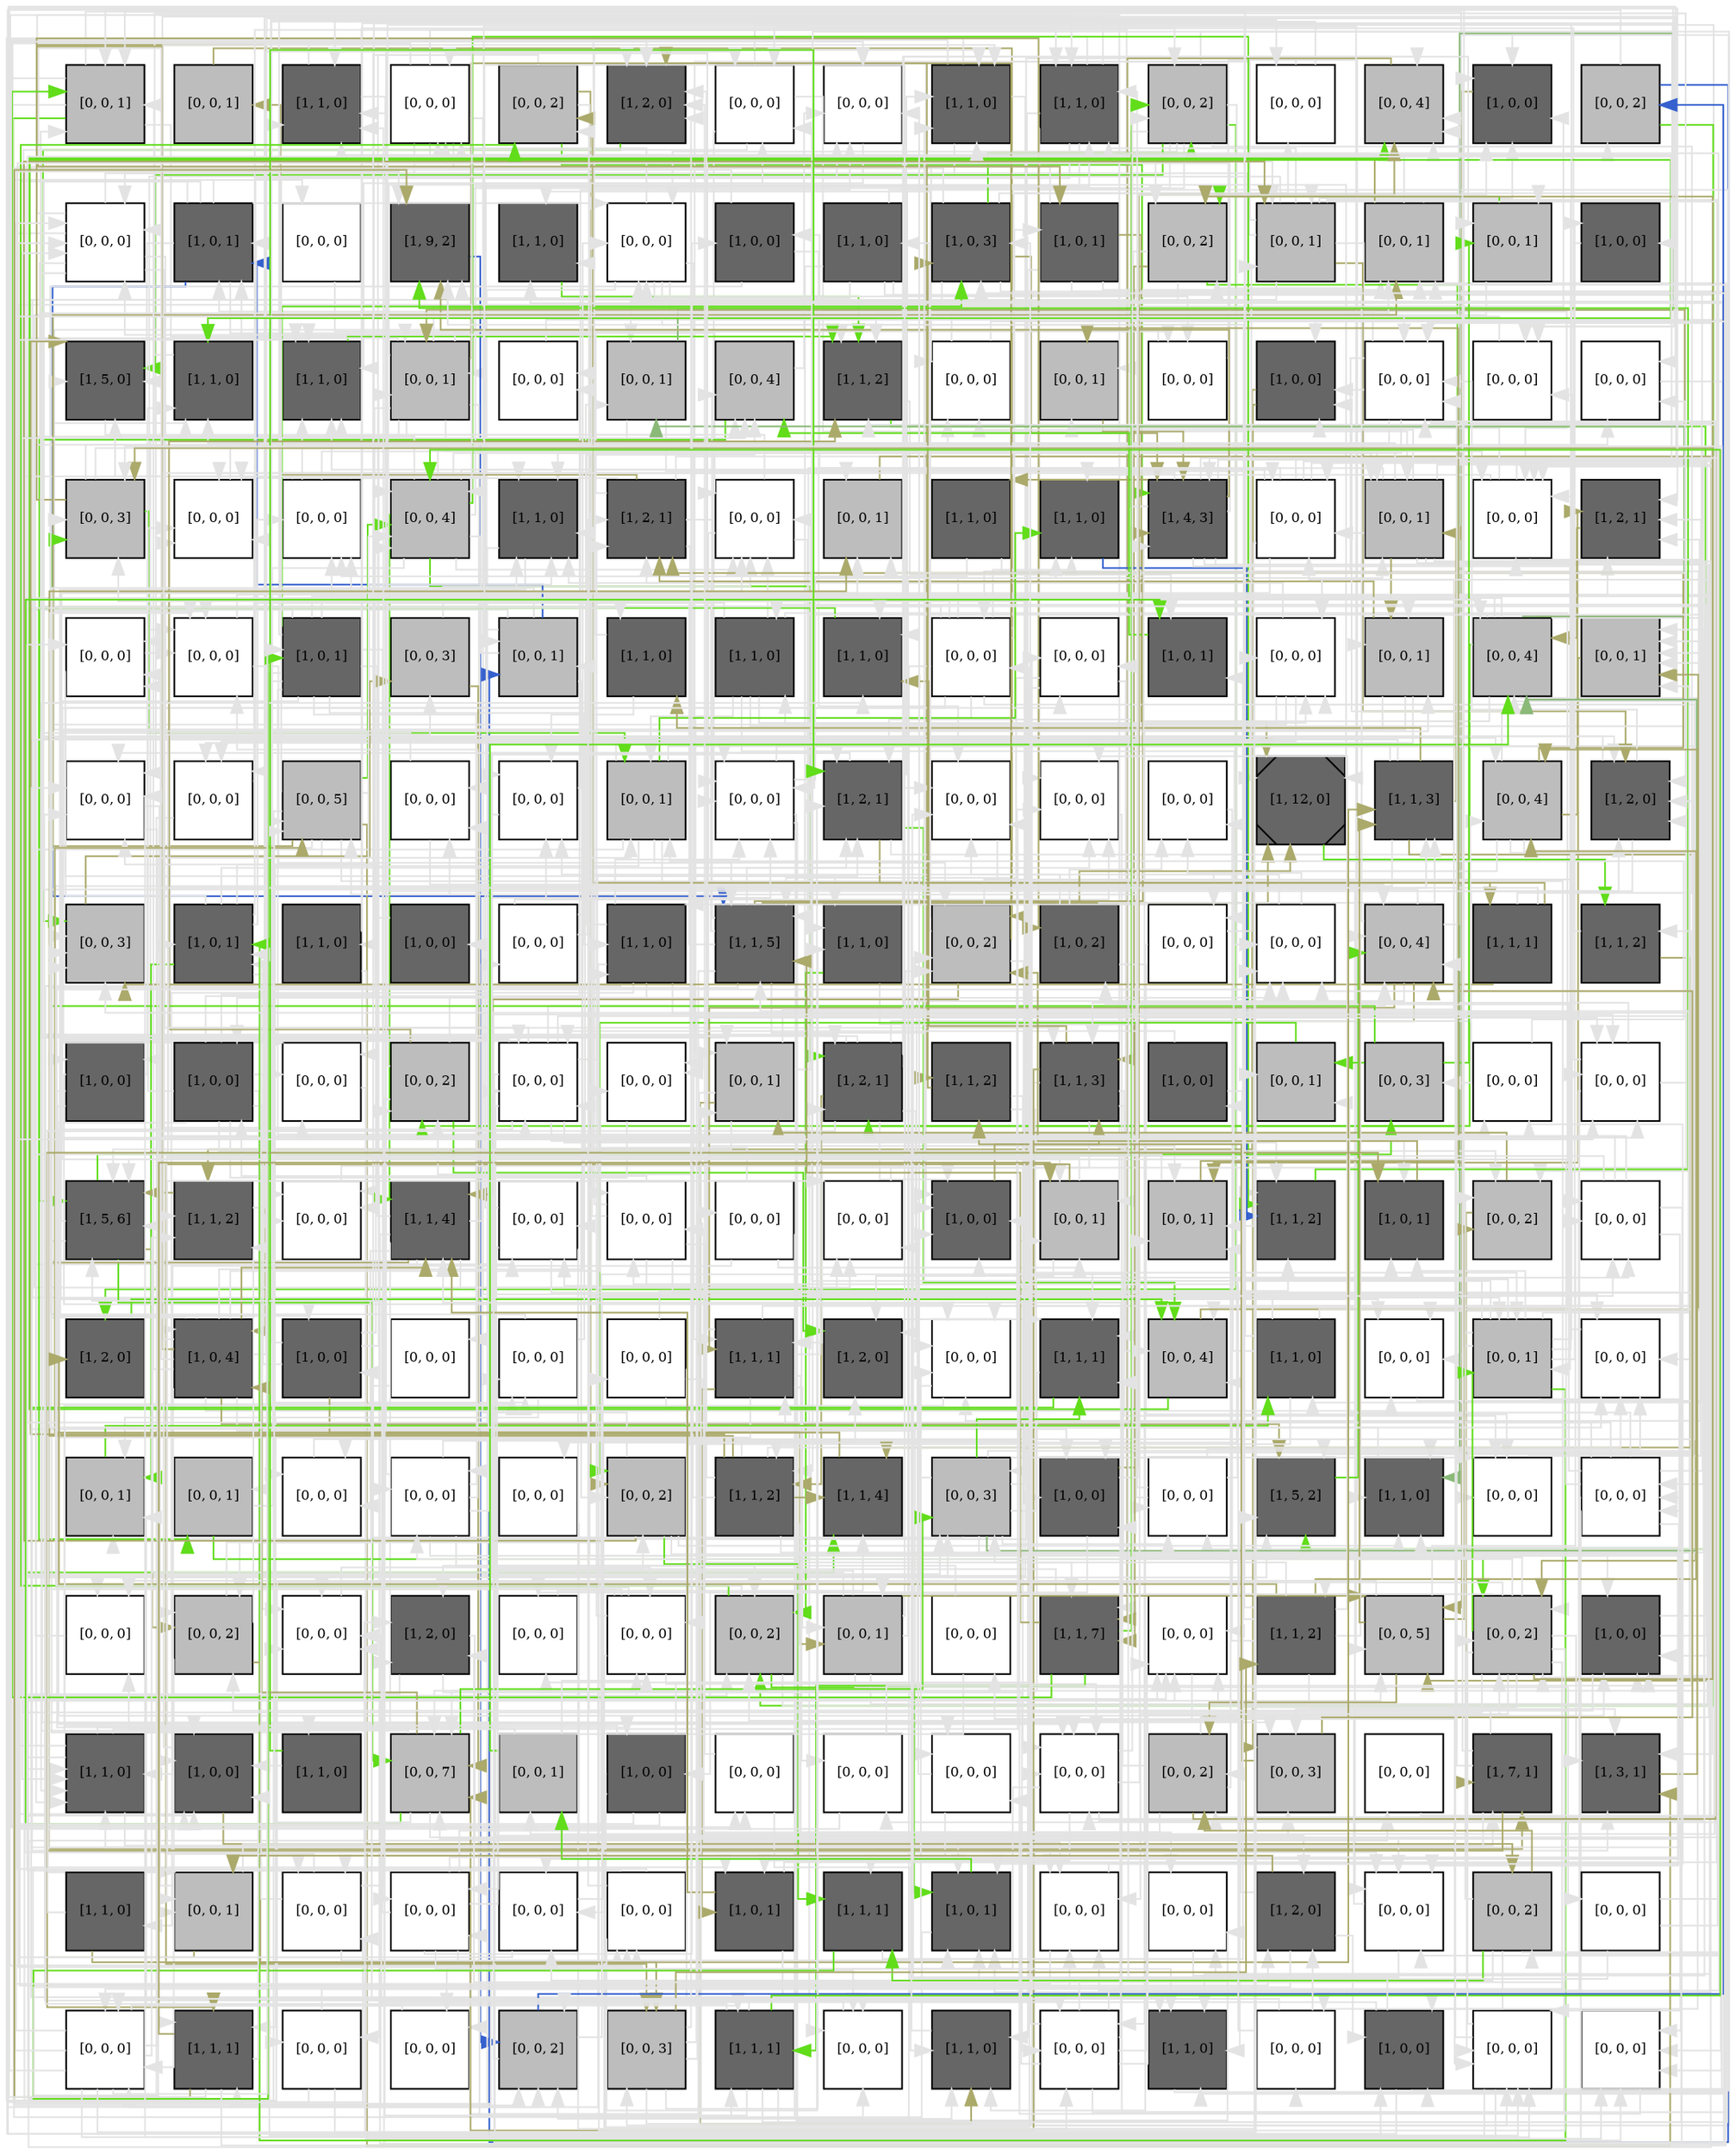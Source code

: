 digraph layout  {
rankdir=TB;
splines=ortho;
node [fixedsize=false, style=filled, width="0.6"];
edge [constraint=false];
0 [fillcolor="#bdbdbd", fontsize=8, label="[0, 0, 1]", shape=square, tooltip="name: None,\nin_degree: 5,\nout_degree: 5"];
1 [fillcolor="#bdbdbd", fontsize=8, label="[0, 0, 1]", shape=square, tooltip="name: None,\nin_degree: 1,\nout_degree: 1"];
2 [fillcolor="#666666", fontsize=8, label="[1, 1, 0]", shape=square, tooltip="name:  SNO1 ,\nin_degree: 5,\nout_degree: 2"];
3 [fillcolor="#FFFFFF", fontsize=8, label="[0, 0, 0]", shape=square, tooltip="name: None,\nin_degree: 4,\nout_degree: 6"];
4 [fillcolor="#bdbdbd", fontsize=8, label="[0, 0, 2]", shape=square, tooltip="name: None,\nin_degree: 3,\nout_degree: 4"];
5 [fillcolor="#666666", fontsize=8, label="[1, 2, 0]", shape=square, tooltip="name:  RLM1 ,\nin_degree: 6,\nout_degree: 1"];
6 [fillcolor="#FFFFFF", fontsize=8, label="[0, 0, 0]", shape=square, tooltip="name: None,\nin_degree: 4,\nout_degree: 4"];
7 [fillcolor="#FFFFFF", fontsize=8, label="[0, 0, 0]", shape=square, tooltip="name: None,\nin_degree: 5,\nout_degree: 1"];
8 [fillcolor="#666666", fontsize=8, label="[1, 1, 0]", shape=square, tooltip="name:  Tat-D ,\nin_degree: 5,\nout_degree: 4"];
9 [fillcolor="#666666", fontsize=8, label="[1, 1, 0]", shape=square, tooltip="name:  CDC48 ,\nin_degree: 5,\nout_degree: 6"];
10 [fillcolor="#bdbdbd", fontsize=8, label="[0, 0, 2]", shape=square, tooltip="name: None,\nin_degree: 4,\nout_degree: 9"];
11 [fillcolor="#FFFFFF", fontsize=8, label="[0, 0, 0]", shape=square, tooltip="name: None,\nin_degree: 2,\nout_degree: 2"];
12 [fillcolor="#bdbdbd", fontsize=8, label="[0, 0, 4]", shape=square, tooltip="name: None,\nin_degree: 6,\nout_degree: 1"];
13 [fillcolor="#666666", fontsize=8, label="[1, 0, 0]", shape=square, tooltip="name:  AceticAcid ,\nin_degree: 5,\nout_degree: 1"];
14 [fillcolor="#bdbdbd", fontsize=8, label="[0, 0, 2]", shape=square, tooltip="name: None,\nin_degree: 2,\nout_degree: 3"];
15 [fillcolor="#FFFFFF", fontsize=8, label="[0, 0, 0]", shape=square, tooltip="name: None,\nin_degree: 6,\nout_degree: 7"];
16 [fillcolor="#666666", fontsize=8, label="[1, 0, 1]", shape=square, tooltip="name:  CU2 ,\nin_degree: 4,\nout_degree: 7"];
17 [fillcolor="#FFFFFF", fontsize=8, label="[0, 0, 0]", shape=square, tooltip="name: None,\nin_degree: 1,\nout_degree: 1"];
18 [fillcolor="#666666", fontsize=8, label="[1, 9, 2]", shape=square, tooltip="name:  Apoptosis ,\nin_degree: 6,\nout_degree: 1"];
19 [fillcolor="#666666", fontsize=8, label="[1, 1, 0]", shape=square, tooltip="name:  KAP123 ,\nin_degree: 3,\nout_degree: 1"];
20 [fillcolor="#FFFFFF", fontsize=8, label="[0, 0, 0]", shape=square, tooltip="name: None,\nin_degree: 5,\nout_degree: 6"];
21 [fillcolor="#666666", fontsize=8, label="[1, 0, 0]", shape=square, tooltip="name: AbnormalTelomer,\nin_degree: 2,\nout_degree: 3"];
22 [fillcolor="#666666", fontsize=8, label="[1, 1, 0]", shape=square, tooltip="name:  STM1-CYT ,\nin_degree: 1,\nout_degree: 5"];
23 [fillcolor="#666666", fontsize=8, label="[1, 0, 3]", shape=square, tooltip="name: HK,\nin_degree: 4,\nout_degree: 6"];
24 [fillcolor="#666666", fontsize=8, label="[1, 0, 1]", shape=square, tooltip="name:  AbnormalTelomer ,\nin_degree: 2,\nout_degree: 5"];
25 [fillcolor="#bdbdbd", fontsize=8, label="[0, 0, 2]", shape=square, tooltip="name: None,\nin_degree: 4,\nout_degree: 4"];
26 [fillcolor="#bdbdbd", fontsize=8, label="[0, 0, 1]", shape=square, tooltip="name: None,\nin_degree: 4,\nout_degree: 9"];
27 [fillcolor="#bdbdbd", fontsize=8, label="[0, 0, 1]", shape=square, tooltip="name: None,\nin_degree: 5,\nout_degree: 3"];
28 [fillcolor="#bdbdbd", fontsize=8, label="[0, 0, 1]", shape=square, tooltip="name: None,\nin_degree: 3,\nout_degree: 2"];
29 [fillcolor="#666666", fontsize=8, label="[1, 0, 0]", shape=square, tooltip="name: RedActinDyn,\nin_degree: 2,\nout_degree: 1"];
30 [fillcolor="#666666", fontsize=8, label="[1, 5, 0]", shape=square, tooltip="name:  H2B ,\nin_degree: 5,\nout_degree: 1"];
31 [fillcolor="#666666", fontsize=8, label="[1, 1, 0]", shape=square, tooltip="name:  NMA111-CYT ,\nin_degree: 4,\nout_degree: 1"];
32 [fillcolor="#666666", fontsize=8, label="[1, 1, 0]", shape=square, tooltip="name:  RPD3 ,\nin_degree: 6,\nout_degree: 1"];
33 [fillcolor="#bdbdbd", fontsize=8, label="[0, 0, 1]", shape=square, tooltip="name: None,\nin_degree: 4,\nout_degree: 10"];
34 [fillcolor="#FFFFFF", fontsize=8, label="[0, 0, 0]", shape=square, tooltip="name: None,\nin_degree: 2,\nout_degree: 1"];
35 [fillcolor="#bdbdbd", fontsize=8, label="[0, 0, 1]", shape=square, tooltip="name: None,\nin_degree: 3,\nout_degree: 3"];
36 [fillcolor="#bdbdbd", fontsize=8, label="[0, 0, 4]", shape=square, tooltip="name: None,\nin_degree: 5,\nout_degree: 2"];
37 [fillcolor="#666666", fontsize=8, label="[1, 1, 2]", shape=square, tooltip="name:  HOG1-Dep ,\nin_degree: 6,\nout_degree: 2"];
38 [fillcolor="#FFFFFF", fontsize=8, label="[0, 0, 0]", shape=square, tooltip="name: None,\nin_degree: 3,\nout_degree: 2"];
39 [fillcolor="#bdbdbd", fontsize=8, label="[0, 0, 1]", shape=square, tooltip="name: None,\nin_degree: 3,\nout_degree: 1"];
40 [fillcolor="#FFFFFF", fontsize=8, label="[0, 0, 0]", shape=square, tooltip="name: None,\nin_degree: 2,\nout_degree: 2"];
41 [fillcolor="#666666", fontsize=8, label="[1, 0, 0]", shape=square, tooltip="name:  H2O2 ,\nin_degree: 4,\nout_degree: 2"];
42 [fillcolor="#FFFFFF", fontsize=8, label="[0, 0, 0]", shape=square, tooltip="name: None,\nin_degree: 5,\nout_degree: 6"];
43 [fillcolor="#FFFFFF", fontsize=8, label="[0, 0, 0]", shape=square, tooltip="name: None,\nin_degree: 3,\nout_degree: 1"];
44 [fillcolor="#FFFFFF", fontsize=8, label="[0, 0, 0]", shape=square, tooltip="name: None,\nin_degree: 3,\nout_degree: 1"];
45 [fillcolor="#bdbdbd", fontsize=8, label="[0, 0, 3]", shape=square, tooltip="name: None,\nin_degree: 5,\nout_degree: 4"];
46 [fillcolor="#FFFFFF", fontsize=8, label="[0, 0, 0]", shape=square, tooltip="name: None,\nin_degree: 5,\nout_degree: 1"];
47 [fillcolor="#FFFFFF", fontsize=8, label="[0, 0, 0]", shape=square, tooltip="name: None,\nin_degree: 4,\nout_degree: 4"];
48 [fillcolor="#bdbdbd", fontsize=8, label="[0, 0, 4]", shape=square, tooltip="name: None,\nin_degree: 6,\nout_degree: 11"];
49 [fillcolor="#666666", fontsize=8, label="[1, 1, 0]", shape=square, tooltip="name:  MCD1-NUC ,\nin_degree: 6,\nout_degree: 2"];
50 [fillcolor="#666666", fontsize=8, label="[1, 2, 1]", shape=square, tooltip="name:  CytC-MT ,\nin_degree: 5,\nout_degree: 6"];
51 [fillcolor="#FFFFFF", fontsize=8, label="[0, 0, 0]", shape=square, tooltip="name: None,\nin_degree: 6,\nout_degree: 3"];
52 [fillcolor="#bdbdbd", fontsize=8, label="[0, 0, 1]", shape=square, tooltip="name: None,\nin_degree: 4,\nout_degree: 1"];
53 [fillcolor="#666666", fontsize=8, label="[1, 1, 0]", shape=square, tooltip="name:  ESP1 ,\nin_degree: 1,\nout_degree: 2"];
54 [fillcolor="#666666", fontsize=8, label="[1, 1, 0]", shape=square, tooltip="name:  SOD1 ,\nin_degree: 4,\nout_degree: 1"];
55 [fillcolor="#666666", fontsize=8, label="[1, 4, 3]", shape=square, tooltip="name:  MT-ALT ,\nin_degree: 6,\nout_degree: 10"];
56 [fillcolor="#FFFFFF", fontsize=8, label="[0, 0, 0]", shape=square, tooltip="name: None,\nin_degree: 4,\nout_degree: 7"];
57 [fillcolor="#bdbdbd", fontsize=8, label="[0, 0, 1]", shape=square, tooltip="name: None,\nin_degree: 5,\nout_degree: 9"];
58 [fillcolor="#FFFFFF", fontsize=8, label="[0, 0, 0]", shape=square, tooltip="name: None,\nin_degree: 6,\nout_degree: 4"];
59 [fillcolor="#666666", fontsize=8, label="[1, 2, 1]", shape=square, tooltip="name:  STM1-NUC ,\nin_degree: 5,\nout_degree: 1"];
60 [fillcolor="#FFFFFF", fontsize=8, label="[0, 0, 0]", shape=square, tooltip="name: None,\nin_degree: 4,\nout_degree: 2"];
61 [fillcolor="#FFFFFF", fontsize=8, label="[0, 0, 0]", shape=square, tooltip="name: None,\nin_degree: 5,\nout_degree: 2"];
62 [fillcolor="#666666", fontsize=8, label="[1, 0, 1]", shape=square, tooltip="name: MG2,\nin_degree: 2,\nout_degree: 13"];
63 [fillcolor="#bdbdbd", fontsize=8, label="[0, 0, 3]", shape=square, tooltip="name: None,\nin_degree: 2,\nout_degree: 2"];
64 [fillcolor="#bdbdbd", fontsize=8, label="[0, 0, 1]", shape=square, tooltip="name: None,\nin_degree: 3,\nout_degree: 6"];
65 [fillcolor="#666666", fontsize=8, label="[1, 1, 0]", shape=square, tooltip="name:  MSN2-4 ,\nin_degree: 2,\nout_degree: 2"];
66 [fillcolor="#666666", fontsize=8, label="[1, 1, 0]", shape=square, tooltip="name:  DesCyclinCCDK8 ,\nin_degree: 2,\nout_degree: 7"];
67 [fillcolor="#666666", fontsize=8, label="[1, 1, 0]", shape=square, tooltip="name:  STE20-CYT ,\nin_degree: 4,\nout_degree: 1"];
68 [fillcolor="#FFFFFF", fontsize=8, label="[0, 0, 0]", shape=square, tooltip="name: None,\nin_degree: 2,\nout_degree: 10"];
69 [fillcolor="#FFFFFF", fontsize=8, label="[0, 0, 0]", shape=square, tooltip="name: None,\nin_degree: 3,\nout_degree: 3"];
70 [fillcolor="#666666", fontsize=8, label="[1, 0, 1]", shape=square, tooltip="name:  Heat ,\nin_degree: 3,\nout_degree: 1"];
71 [fillcolor="#FFFFFF", fontsize=8, label="[0, 0, 0]", shape=square, tooltip="name: None,\nin_degree: 4,\nout_degree: 4"];
72 [fillcolor="#bdbdbd", fontsize=8, label="[0, 0, 1]", shape=square, tooltip="name: None,\nin_degree: 4,\nout_degree: 4"];
73 [fillcolor="#bdbdbd", fontsize=8, label="[0, 0, 4]", shape=square, tooltip="name: None,\nin_degree: 5,\nout_degree: 9"];
74 [fillcolor="#bdbdbd", fontsize=8, label="[0, 0, 1]", shape=square, tooltip="name: None,\nin_degree: 6,\nout_degree: 1"];
75 [fillcolor="#FFFFFF", fontsize=8, label="[0, 0, 0]", shape=square, tooltip="name: None,\nin_degree: 6,\nout_degree: 2"];
76 [fillcolor="#FFFFFF", fontsize=8, label="[0, 0, 0]", shape=square, tooltip="name: None,\nin_degree: 3,\nout_degree: 2"];
77 [fillcolor="#bdbdbd", fontsize=8, label="[0, 0, 5]", shape=square, tooltip="name: None,\nin_degree: 4,\nout_degree: 9"];
78 [fillcolor="#FFFFFF", fontsize=8, label="[0, 0, 0]", shape=square, tooltip="name: None,\nin_degree: 3,\nout_degree: 2"];
79 [fillcolor="#FFFFFF", fontsize=8, label="[0, 0, 0]", shape=square, tooltip="name: None,\nin_degree: 4,\nout_degree: 2"];
80 [fillcolor="#bdbdbd", fontsize=8, label="[0, 0, 1]", shape=square, tooltip="name: None,\nin_degree: 4,\nout_degree: 7"];
81 [fillcolor="#FFFFFF", fontsize=8, label="[0, 0, 0]", shape=square, tooltip="name: None,\nin_degree: 6,\nout_degree: 5"];
82 [fillcolor="#666666", fontsize=8, label="[1, 2, 1]", shape=square, tooltip="name:  AdenylateCyclase ,\nin_degree: 6,\nout_degree: 6"];
83 [fillcolor="#FFFFFF", fontsize=8, label="[0, 0, 0]", shape=square, tooltip="name: None,\nin_degree: 5,\nout_degree: 1"];
84 [fillcolor="#FFFFFF", fontsize=8, label="[0, 0, 0]", shape=square, tooltip="name: None,\nin_degree: 5,\nout_degree: 1"];
85 [fillcolor="#FFFFFF", fontsize=8, label="[0, 0, 0]", shape=square, tooltip="name: None,\nin_degree: 3,\nout_degree: 1"];
86 [fillcolor="#666666", fontsize=8, label="[1, 12, 0]", shape=Msquare, tooltip="name:  ROS-CYT ,\nin_degree: 5,\nout_degree: 1"];
87 [fillcolor="#666666", fontsize=8, label="[1, 1, 3]", shape=square, tooltip="name:  MDV1 ,\nin_degree: 4,\nout_degree: 6"];
88 [fillcolor="#bdbdbd", fontsize=8, label="[0, 0, 4]", shape=square, tooltip="name: None,\nin_degree: 4,\nout_degree: 6"];
89 [fillcolor="#666666", fontsize=8, label="[1, 2, 0]", shape=square, tooltip="name:  CAMP ,\nin_degree: 6,\nout_degree: 3"];
90 [fillcolor="#bdbdbd", fontsize=8, label="[0, 0, 3]", shape=square, tooltip="name: None,\nin_degree: 6,\nout_degree: 1"];
91 [fillcolor="#666666", fontsize=8, label="[1, 0, 1]", shape=square, tooltip="name:  Stress ,\nin_degree: 4,\nout_degree: 7"];
92 [fillcolor="#666666", fontsize=8, label="[1, 1, 0]", shape=square, tooltip="name:  EMC4 ,\nin_degree: 1,\nout_degree: 2"];
93 [fillcolor="#666666", fontsize=8, label="[1, 0, 0]", shape=square, tooltip="name: CU2,\nin_degree: 1,\nout_degree: 1"];
94 [fillcolor="#FFFFFF", fontsize=8, label="[0, 0, 0]", shape=square, tooltip="name: None,\nin_degree: 1,\nout_degree: 3"];
95 [fillcolor="#666666", fontsize=8, label="[1, 1, 0]", shape=square, tooltip="name:  MEC1 ,\nin_degree: 3,\nout_degree: 7"];
96 [fillcolor="#666666", fontsize=8, label="[1, 1, 5]", shape=square, tooltip="name:  NMA111-NUC ,\nin_degree: 6,\nout_degree: 9"];
97 [fillcolor="#666666", fontsize=8, label="[1, 1, 0]", shape=square, tooltip="name:  SOD2 ,\nin_degree: 3,\nout_degree: 2"];
98 [fillcolor="#bdbdbd", fontsize=8, label="[0, 0, 2]", shape=square, tooltip="name: None,\nin_degree: 5,\nout_degree: 6"];
99 [fillcolor="#666666", fontsize=8, label="[1, 0, 2]", shape=square, tooltip="name: CPR3,\nin_degree: 2,\nout_degree: 5"];
100 [fillcolor="#FFFFFF", fontsize=8, label="[0, 0, 0]", shape=square, tooltip="name: None,\nin_degree: 2,\nout_degree: 3"];
101 [fillcolor="#FFFFFF", fontsize=8, label="[0, 0, 0]", shape=square, tooltip="name: None,\nin_degree: 5,\nout_degree: 2"];
102 [fillcolor="#bdbdbd", fontsize=8, label="[0, 0, 4]", shape=square, tooltip="name: None,\nin_degree: 6,\nout_degree: 6"];
103 [fillcolor="#666666", fontsize=8, label="[1, 1, 1]", shape=square, tooltip="name:  DRE2_TAH18 ,\nin_degree: 1,\nout_degree: 4"];
104 [fillcolor="#666666", fontsize=8, label="[1, 1, 2]", shape=square, tooltip="name:  FIS1 ,\nin_degree: 2,\nout_degree: 2"];
105 [fillcolor="#666666", fontsize=8, label="[1, 0, 0]", shape=square, tooltip="name: H2O2,\nin_degree: 2,\nout_degree: 4"];
106 [fillcolor="#666666", fontsize=8, label="[1, 0, 0]", shape=square, tooltip="name: Stress,\nin_degree: 2,\nout_degree: 9"];
107 [fillcolor="#FFFFFF", fontsize=8, label="[0, 0, 0]", shape=square, tooltip="name: None,\nin_degree: 4,\nout_degree: 1"];
108 [fillcolor="#bdbdbd", fontsize=8, label="[0, 0, 2]", shape=square, tooltip="name: None,\nin_degree: 3,\nout_degree: 5"];
109 [fillcolor="#FFFFFF", fontsize=8, label="[0, 0, 0]", shape=square, tooltip="name: None,\nin_degree: 5,\nout_degree: 10"];
110 [fillcolor="#FFFFFF", fontsize=8, label="[0, 0, 0]", shape=square, tooltip="name: None,\nin_degree: 3,\nout_degree: 1"];
111 [fillcolor="#bdbdbd", fontsize=8, label="[0, 0, 1]", shape=square, tooltip="name: None,\nin_degree: 4,\nout_degree: 5"];
112 [fillcolor="#666666", fontsize=8, label="[1, 2, 1]", shape=square, tooltip="name:  PKA ,\nin_degree: 4,\nout_degree: 9"];
113 [fillcolor="#666666", fontsize=8, label="[1, 1, 2]", shape=square, tooltip="name:  AIF1-NUC ,\nin_degree: 2,\nout_degree: 3"];
114 [fillcolor="#666666", fontsize=8, label="[1, 1, 3]", shape=square, tooltip="name:  AIF1-MT ,\nin_degree: 4,\nout_degree: 6"];
115 [fillcolor="#666666", fontsize=8, label="[1, 0, 0]", shape=square, tooltip="name: Heat,\nin_degree: 1,\nout_degree: 2"];
116 [fillcolor="#bdbdbd", fontsize=8, label="[0, 0, 1]", shape=square, tooltip="name: None,\nin_degree: 3,\nout_degree: 1"];
117 [fillcolor="#bdbdbd", fontsize=8, label="[0, 0, 3]", shape=square, tooltip="name: None,\nin_degree: 2,\nout_degree: 3"];
118 [fillcolor="#FFFFFF", fontsize=8, label="[0, 0, 0]", shape=square, tooltip="name: None,\nin_degree: 2,\nout_degree: 1"];
119 [fillcolor="#FFFFFF", fontsize=8, label="[0, 0, 0]", shape=square, tooltip="name: None,\nin_degree: 5,\nout_degree: 4"];
120 [fillcolor="#666666", fontsize=8, label="[1, 5, 6]", shape=square, tooltip="name:  SLT2 ,\nin_degree: 6,\nout_degree: 5"];
121 [fillcolor="#666666", fontsize=8, label="[1, 1, 2]", shape=square, tooltip="name:  TOR1 ,\nin_degree: 4,\nout_degree: 2"];
122 [fillcolor="#FFFFFF", fontsize=8, label="[0, 0, 0]", shape=square, tooltip="name: None,\nin_degree: 4,\nout_degree: 1"];
123 [fillcolor="#666666", fontsize=8, label="[1, 1, 4]", shape=square, tooltip="name:  POR1-2 ,\nin_degree: 5,\nout_degree: 9"];
124 [fillcolor="#FFFFFF", fontsize=8, label="[0, 0, 0]", shape=square, tooltip="name: None,\nin_degree: 3,\nout_degree: 4"];
125 [fillcolor="#FFFFFF", fontsize=8, label="[0, 0, 0]", shape=square, tooltip="name: None,\nin_degree: 3,\nout_degree: 6"];
126 [fillcolor="#FFFFFF", fontsize=8, label="[0, 0, 0]", shape=square, tooltip="name: None,\nin_degree: 1,\nout_degree: 4"];
127 [fillcolor="#FFFFFF", fontsize=8, label="[0, 0, 0]", shape=square, tooltip="name: None,\nin_degree: 4,\nout_degree: 1"];
128 [fillcolor="#666666", fontsize=8, label="[1, 0, 0]", shape=square, tooltip="name:  Salt ,\nin_degree: 6,\nout_degree: 1"];
129 [fillcolor="#bdbdbd", fontsize=8, label="[0, 0, 1]", shape=square, tooltip="name: None,\nin_degree: 5,\nout_degree: 3"];
130 [fillcolor="#bdbdbd", fontsize=8, label="[0, 0, 1]", shape=square, tooltip="name: None,\nin_degree: 5,\nout_degree: 2"];
131 [fillcolor="#666666", fontsize=8, label="[1, 1, 2]", shape=square, tooltip="name:  MMI1 ,\nin_degree: 5,\nout_degree: 1"];
132 [fillcolor="#666666", fontsize=8, label="[1, 0, 1]", shape=square, tooltip="name: Salt,\nin_degree: 4,\nout_degree: 1"];
133 [fillcolor="#bdbdbd", fontsize=8, label="[0, 0, 2]", shape=square, tooltip="name: None,\nin_degree: 4,\nout_degree: 2"];
134 [fillcolor="#FFFFFF", fontsize=8, label="[0, 0, 0]", shape=square, tooltip="name: None,\nin_degree: 4,\nout_degree: 5"];
135 [fillcolor="#666666", fontsize=8, label="[1, 2, 0]", shape=square, tooltip="name:  RAS2 ,\nin_degree: 2,\nout_degree: 1"];
136 [fillcolor="#666666", fontsize=8, label="[1, 0, 4]", shape=square, tooltip="name:  MG2 ,\nin_degree: 3,\nout_degree: 14"];
137 [fillcolor="#666666", fontsize=8, label="[1, 0, 0]", shape=square, tooltip="name:  HK ,\nin_degree: 2,\nout_degree: 5"];
138 [fillcolor="#FFFFFF", fontsize=8, label="[0, 0, 0]", shape=square, tooltip="name: None,\nin_degree: 1,\nout_degree: 1"];
139 [fillcolor="#FFFFFF", fontsize=8, label="[0, 0, 0]", shape=square, tooltip="name: None,\nin_degree: 3,\nout_degree: 3"];
140 [fillcolor="#FFFFFF", fontsize=8, label="[0, 0, 0]", shape=square, tooltip="name: None,\nin_degree: 1,\nout_degree: 4"];
141 [fillcolor="#666666", fontsize=8, label="[1, 1, 1]", shape=square, tooltip="name:  BIR1 ,\nin_degree: 4,\nout_degree: 7"];
142 [fillcolor="#666666", fontsize=8, label="[1, 2, 0]", shape=square, tooltip="name:  ROS-MT ,\nin_degree: 4,\nout_degree: 1"];
143 [fillcolor="#FFFFFF", fontsize=8, label="[0, 0, 0]", shape=square, tooltip="name: None,\nin_degree: 5,\nout_degree: 2"];
144 [fillcolor="#666666", fontsize=8, label="[1, 1, 1]", shape=square, tooltip="name:  PTP3 ,\nin_degree: 5,\nout_degree: 2"];
145 [fillcolor="#bdbdbd", fontsize=8, label="[0, 0, 4]", shape=square, tooltip="name: None,\nin_degree: 5,\nout_degree: 2"];
146 [fillcolor="#666666", fontsize=8, label="[1, 1, 0]", shape=square, tooltip="name:  STE20-NUC ,\nin_degree: 2,\nout_degree: 5"];
147 [fillcolor="#FFFFFF", fontsize=8, label="[0, 0, 0]", shape=square, tooltip="name: None,\nin_degree: 4,\nout_degree: 1"];
148 [fillcolor="#bdbdbd", fontsize=8, label="[0, 0, 1]", shape=square, tooltip="name: None,\nin_degree: 4,\nout_degree: 12"];
149 [fillcolor="#FFFFFF", fontsize=8, label="[0, 0, 0]", shape=square, tooltip="name: None,\nin_degree: 5,\nout_degree: 1"];
150 [fillcolor="#bdbdbd", fontsize=8, label="[0, 0, 1]", shape=square, tooltip="name: None,\nin_degree: 4,\nout_degree: 1"];
151 [fillcolor="#bdbdbd", fontsize=8, label="[0, 0, 1]", shape=square, tooltip="name: None,\nin_degree: 2,\nout_degree: 2"];
152 [fillcolor="#FFFFFF", fontsize=8, label="[0, 0, 0]", shape=square, tooltip="name: None,\nin_degree: 3,\nout_degree: 1"];
153 [fillcolor="#FFFFFF", fontsize=8, label="[0, 0, 0]", shape=square, tooltip="name: None,\nin_degree: 3,\nout_degree: 7"];
154 [fillcolor="#FFFFFF", fontsize=8, label="[0, 0, 0]", shape=square, tooltip="name: None,\nin_degree: 1,\nout_degree: 1"];
155 [fillcolor="#bdbdbd", fontsize=8, label="[0, 0, 2]", shape=square, tooltip="name: None,\nin_degree: 4,\nout_degree: 5"];
156 [fillcolor="#666666", fontsize=8, label="[1, 1, 2]", shape=square, tooltip="name:  Protosom ,\nin_degree: 3,\nout_degree: 9"];
157 [fillcolor="#666666", fontsize=8, label="[1, 1, 4]", shape=square, tooltip="name:  NUC1-NUC ,\nin_degree: 4,\nout_degree: 1"];
158 [fillcolor="#bdbdbd", fontsize=8, label="[0, 0, 3]", shape=square, tooltip="name: None,\nin_degree: 5,\nout_degree: 10"];
159 [fillcolor="#666666", fontsize=8, label="[1, 0, 0]", shape=square, tooltip="name:  CPR3 ,\nin_degree: 4,\nout_degree: 3"];
160 [fillcolor="#FFFFFF", fontsize=8, label="[0, 0, 0]", shape=square, tooltip="name: None,\nin_degree: 3,\nout_degree: 4"];
161 [fillcolor="#666666", fontsize=8, label="[1, 5, 2]", shape=square, tooltip="name:  MT-Frag ,\nin_degree: 5,\nout_degree: 1"];
162 [fillcolor="#666666", fontsize=8, label="[1, 1, 0]", shape=square, tooltip="name:  PTP2 ,\nin_degree: 5,\nout_degree: 1"];
163 [fillcolor="#FFFFFF", fontsize=8, label="[0, 0, 0]", shape=square, tooltip="name: None,\nin_degree: 4,\nout_degree: 1"];
164 [fillcolor="#FFFFFF", fontsize=8, label="[0, 0, 0]", shape=square, tooltip="name: None,\nin_degree: 3,\nout_degree: 9"];
165 [fillcolor="#FFFFFF", fontsize=8, label="[0, 0, 0]", shape=square, tooltip="name: None,\nin_degree: 3,\nout_degree: 1"];
166 [fillcolor="#bdbdbd", fontsize=8, label="[0, 0, 2]", shape=square, tooltip="name: None,\nin_degree: 4,\nout_degree: 4"];
167 [fillcolor="#FFFFFF", fontsize=8, label="[0, 0, 0]", shape=square, tooltip="name: None,\nin_degree: 5,\nout_degree: 1"];
168 [fillcolor="#666666", fontsize=8, label="[1, 2, 0]", shape=square, tooltip="name:  DNA-Frag ,\nin_degree: 4,\nout_degree: 3"];
169 [fillcolor="#FFFFFF", fontsize=8, label="[0, 0, 0]", shape=square, tooltip="name: None,\nin_degree: 2,\nout_degree: 1"];
170 [fillcolor="#FFFFFF", fontsize=8, label="[0, 0, 0]", shape=square, tooltip="name: None,\nin_degree: 4,\nout_degree: 6"];
171 [fillcolor="#bdbdbd", fontsize=8, label="[0, 0, 2]", shape=square, tooltip="name: None,\nin_degree: 5,\nout_degree: 4"];
172 [fillcolor="#bdbdbd", fontsize=8, label="[0, 0, 1]", shape=square, tooltip="name: None,\nin_degree: 3,\nout_degree: 7"];
173 [fillcolor="#FFFFFF", fontsize=8, label="[0, 0, 0]", shape=square, tooltip="name: None,\nin_degree: 1,\nout_degree: 2"];
174 [fillcolor="#666666", fontsize=8, label="[1, 1, 7]", shape=square, tooltip="name:  SDP1 ,\nin_degree: 4,\nout_degree: 5"];
175 [fillcolor="#FFFFFF", fontsize=8, label="[0, 0, 0]", shape=square, tooltip="name: None,\nin_degree: 6,\nout_degree: 1"];
176 [fillcolor="#666666", fontsize=8, label="[1, 1, 2]", shape=square, tooltip="name:  NUC1-MT ,\nin_degree: 2,\nout_degree: 9"];
177 [fillcolor="#bdbdbd", fontsize=8, label="[0, 0, 5]", shape=square, tooltip="name: None,\nin_degree: 5,\nout_degree: 5"];
178 [fillcolor="#bdbdbd", fontsize=8, label="[0, 0, 2]", shape=square, tooltip="name: None,\nin_degree: 6,\nout_degree: 13"];
179 [fillcolor="#666666", fontsize=8, label="[1, 0, 0]", shape=square, tooltip="name: AceticAcid,\nin_degree: 5,\nout_degree: 3"];
180 [fillcolor="#666666", fontsize=8, label="[1, 1, 0]", shape=square, tooltip="name:  SRO7 ,\nin_degree: 6,\nout_degree: 6"];
181 [fillcolor="#666666", fontsize=8, label="[1, 0, 0]", shape=square, tooltip="name:  RedActinDyn ,\nin_degree: 6,\nout_degree: 2"];
182 [fillcolor="#666666", fontsize=8, label="[1, 1, 0]", shape=square, tooltip="name:  SVF1 ,\nin_degree: 1,\nout_degree: 2"];
183 [fillcolor="#bdbdbd", fontsize=8, label="[0, 0, 7]", shape=square, tooltip="name: None,\nin_degree: 6,\nout_degree: 6"];
184 [fillcolor="#bdbdbd", fontsize=8, label="[0, 0, 1]", shape=square, tooltip="name: None,\nin_degree: 2,\nout_degree: 3"];
185 [fillcolor="#666666", fontsize=8, label="[1, 0, 0]", shape=square, tooltip="name:  Mating ,\nin_degree: 2,\nout_degree: 6"];
186 [fillcolor="#FFFFFF", fontsize=8, label="[0, 0, 0]", shape=square, tooltip="name: None,\nin_degree: 2,\nout_degree: 2"];
187 [fillcolor="#FFFFFF", fontsize=8, label="[0, 0, 0]", shape=square, tooltip="name: None,\nin_degree: 2,\nout_degree: 2"];
188 [fillcolor="#FFFFFF", fontsize=8, label="[0, 0, 0]", shape=square, tooltip="name: None,\nin_degree: 3,\nout_degree: 2"];
189 [fillcolor="#FFFFFF", fontsize=8, label="[0, 0, 0]", shape=square, tooltip="name: None,\nin_degree: 6,\nout_degree: 5"];
190 [fillcolor="#bdbdbd", fontsize=8, label="[0, 0, 2]", shape=square, tooltip="name: None,\nin_degree: 4,\nout_degree: 5"];
191 [fillcolor="#bdbdbd", fontsize=8, label="[0, 0, 3]", shape=square, tooltip="name: None,\nin_degree: 4,\nout_degree: 2"];
192 [fillcolor="#FFFFFF", fontsize=8, label="[0, 0, 0]", shape=square, tooltip="name: None,\nin_degree: 1,\nout_degree: 1"];
193 [fillcolor="#666666", fontsize=8, label="[1, 7, 1]", shape=square, tooltip="name:  YCA1 ,\nin_degree: 3,\nout_degree: 5"];
194 [fillcolor="#666666", fontsize=8, label="[1, 3, 1]", shape=square, tooltip="name:  HOG1 ,\nin_degree: 5,\nout_degree: 1"];
195 [fillcolor="#666666", fontsize=8, label="[1, 1, 0]", shape=square, tooltip="name:  MAPK ,\nin_degree: 1,\nout_degree: 2"];
196 [fillcolor="#bdbdbd", fontsize=8, label="[0, 0, 1]", shape=square, tooltip="name: None,\nin_degree: 4,\nout_degree: 3"];
197 [fillcolor="#FFFFFF", fontsize=8, label="[0, 0, 0]", shape=square, tooltip="name: None,\nin_degree: 3,\nout_degree: 4"];
198 [fillcolor="#FFFFFF", fontsize=8, label="[0, 0, 0]", shape=square, tooltip="name: None,\nin_degree: 3,\nout_degree: 7"];
199 [fillcolor="#FFFFFF", fontsize=8, label="[0, 0, 0]", shape=square, tooltip="name: None,\nin_degree: 3,\nout_degree: 2"];
200 [fillcolor="#FFFFFF", fontsize=8, label="[0, 0, 0]", shape=square, tooltip="name: None,\nin_degree: 3,\nout_degree: 4"];
201 [fillcolor="#666666", fontsize=8, label="[1, 0, 1]", shape=square, tooltip="name:  Adozelesin ,\nin_degree: 3,\nout_degree: 3"];
202 [fillcolor="#666666", fontsize=8, label="[1, 1, 1]", shape=square, tooltip="name:  HOS3 ,\nin_degree: 3,\nout_degree: 2"];
203 [fillcolor="#666666", fontsize=8, label="[1, 0, 1]", shape=square, tooltip="name: Mating,\nin_degree: 6,\nout_degree: 2"];
204 [fillcolor="#FFFFFF", fontsize=8, label="[0, 0, 0]", shape=square, tooltip="name: None,\nin_degree: 5,\nout_degree: 2"];
205 [fillcolor="#FFFFFF", fontsize=8, label="[0, 0, 0]", shape=square, tooltip="name: None,\nin_degree: 3,\nout_degree: 1"];
206 [fillcolor="#666666", fontsize=8, label="[1, 2, 0]", shape=square, tooltip="name:  CytC-CYT ,\nin_degree: 3,\nout_degree: 4"];
207 [fillcolor="#FFFFFF", fontsize=8, label="[0, 0, 0]", shape=square, tooltip="name: None,\nin_degree: 5,\nout_degree: 2"];
208 [fillcolor="#bdbdbd", fontsize=8, label="[0, 0, 2]", shape=square, tooltip="name: None,\nin_degree: 2,\nout_degree: 6"];
209 [fillcolor="#FFFFFF", fontsize=8, label="[0, 0, 0]", shape=square, tooltip="name: None,\nin_degree: 1,\nout_degree: 3"];
210 [fillcolor="#FFFFFF", fontsize=8, label="[0, 0, 0]", shape=square, tooltip="name: None,\nin_degree: 4,\nout_degree: 9"];
211 [fillcolor="#666666", fontsize=8, label="[1, 1, 1]", shape=square, tooltip="name:  MCD1-MT ,\nin_degree: 4,\nout_degree: 5"];
212 [fillcolor="#FFFFFF", fontsize=8, label="[0, 0, 0]", shape=square, tooltip="name: None,\nin_degree: 2,\nout_degree: 3"];
213 [fillcolor="#FFFFFF", fontsize=8, label="[0, 0, 0]", shape=square, tooltip="name: None,\nin_degree: 2,\nout_degree: 1"];
214 [fillcolor="#bdbdbd", fontsize=8, label="[0, 0, 2]", shape=square, tooltip="name: None,\nin_degree: 5,\nout_degree: 3"];
215 [fillcolor="#bdbdbd", fontsize=8, label="[0, 0, 3]", shape=square, tooltip="name: None,\nin_degree: 3,\nout_degree: 6"];
216 [fillcolor="#666666", fontsize=8, label="[1, 1, 1]", shape=square, tooltip="name:  CDC6 ,\nin_degree: 3,\nout_degree: 6"];
217 [fillcolor="#FFFFFF", fontsize=8, label="[0, 0, 0]", shape=square, tooltip="name: None,\nin_degree: 4,\nout_degree: 1"];
218 [fillcolor="#666666", fontsize=8, label="[1, 1, 0]", shape=square, tooltip="name:  FVY10 ,\nin_degree: 5,\nout_degree: 1"];
219 [fillcolor="#FFFFFF", fontsize=8, label="[0, 0, 0]", shape=square, tooltip="name: None,\nin_degree: 4,\nout_degree: 8"];
220 [fillcolor="#666666", fontsize=8, label="[1, 1, 0]", shape=square, tooltip="name:  NDI1 ,\nin_degree: 5,\nout_degree: 1"];
221 [fillcolor="#FFFFFF", fontsize=8, label="[0, 0, 0]", shape=square, tooltip="name: None,\nin_degree: 2,\nout_degree: 3"];
222 [fillcolor="#666666", fontsize=8, label="[1, 0, 0]", shape=square, tooltip="name: Adozelesin,\nin_degree: 4,\nout_degree: 4"];
223 [fillcolor="#FFFFFF", fontsize=8, label="[0, 0, 0]", shape=square, tooltip="name: None,\nin_degree: 6,\nout_degree: 5"];
224 [fillcolor="#FFFFFF", fontsize=8, label="[0, 0, 0]", shape=square, tooltip="name: None,\nin_degree: 5,\nout_degree: 1"];
0 -> 33  [color=grey89, style="penwidth(0.1)", tooltip=" ", weight=1];
0 -> 186  [color=grey89, style="penwidth(0.1)", tooltip=" ", weight=1];
0 -> 200  [color=grey89, style="penwidth(0.1)", tooltip=" ", weight=1];
0 -> 157  [color="#61DD1A", style="penwidth(0.1)", tooltip="19( KAP123 ) to 157( NUC1-NUC )", weight=1];
0 -> 163  [color=grey89, style="penwidth(0.1)", tooltip=" ", weight=1];
1 -> 98  [color="#ABAA6B", style="penwidth(0.1)", tooltip="194( HOG1 ) to 5( RLM1 )", weight=1];
2 -> 158  [color=grey89, style="penwidth(0.1)", tooltip=" ", weight=1];
2 -> 153  [color=grey89, style="penwidth(0.1)", tooltip=" ", weight=1];
3 -> 174  [color=grey89, style="penwidth(0.1)", tooltip=" ", weight=1];
3 -> 222  [color=grey89, style="penwidth(0.1)", tooltip=" ", weight=1];
3 -> 38  [color=grey89, style="penwidth(0.1)", tooltip=" ", weight=1];
3 -> 58  [color=grey89, style="penwidth(0.1)", tooltip=" ", weight=1];
3 -> 15  [color=grey89, style="penwidth(0.1)", tooltip=" ", weight=1];
3 -> 149  [color=grey89, style="penwidth(0.1)", tooltip=" ", weight=1];
4 -> 155  [color="#ABAA6B", style="penwidth(0.1)", tooltip="82( AdenylateCyclase ) to 89( CAMP )", weight=1];
4 -> 122  [color=grey89, style="penwidth(0.1)", tooltip=" ", weight=1];
4 -> 55  [color="#61DD1A", style="penwidth(0.1)", tooltip="131( MMI1 ) to 55( MT-ALT )", weight=1];
4 -> 179  [color=grey89, style="penwidth(0.1)", tooltip=" ", weight=1];
5 -> 90  [color="#61DD1A", style="penwidth(0.1)", tooltip="5( RLM1 ) to 120( SLT2 )", weight=1];
6 -> 179  [color=grey89, style="penwidth(0.1)", tooltip=" ", weight=1];
6 -> 57  [color=grey89, style="penwidth(0.1)", tooltip=" ", weight=1];
6 -> 158  [color=grey89, style="penwidth(0.1)", tooltip=" ", weight=1];
6 -> 81  [color=grey89, style="penwidth(0.1)", tooltip=" ", weight=1];
7 -> 32  [color=grey89, style="penwidth(0.1)", tooltip=" ", weight=1];
8 -> 75  [color=grey89, style="penwidth(0.1)", tooltip=" ", weight=1];
8 -> 186  [color=grey89, style="penwidth(0.1)", tooltip=" ", weight=1];
8 -> 167  [color=grey89, style="penwidth(0.1)", tooltip=" ", weight=1];
8 -> 165  [color=grey89, style="penwidth(0.1)", tooltip=" ", weight=1];
9 -> 125  [color=grey89, style="penwidth(0.1)", tooltip=" ", weight=1];
9 -> 79  [color=grey89, style="penwidth(0.1)", tooltip=" ", weight=1];
9 -> 84  [color=grey89, style="penwidth(0.1)", tooltip=" ", weight=1];
9 -> 136  [color=grey89, style="penwidth(0.1)", tooltip=" ", weight=1];
9 -> 150  [color=grey89, style="penwidth(0.1)", tooltip=" ", weight=1];
9 -> 76  [color=grey89, style="penwidth(0.1)", tooltip=" ", weight=1];
10 -> 33  [color=grey89, style="penwidth(0.1)", tooltip=" ", weight=1];
10 -> 67  [color=grey89, style="penwidth(0.1)", tooltip=" ", weight=1];
10 -> 14  [color=grey89, style="penwidth(0.1)", tooltip=" ", weight=1];
10 -> 215  [color=grey89, style="penwidth(0.1)", tooltip=" ", weight=1];
10 -> 39  [color=grey89, style="penwidth(0.1)", tooltip=" ", weight=1];
10 -> 154  [color=grey89, style="penwidth(0.1)", tooltip=" ", weight=1];
10 -> 135  [color="#61DD1A", style="penwidth(0.1)", tooltip="181( RedActinDyn ) to 135( RAS2 )", weight=1];
10 -> 30  [color="#61DD1A", style="penwidth(0.1)", tooltip="32( RPD3 ) to 30( H2B )", weight=1];
10 -> 20  [color=grey89, style="penwidth(0.1)", tooltip=" ", weight=1];
11 -> 158  [color=grey89, style="penwidth(0.1)", tooltip=" ", weight=1];
11 -> 122  [color=grey89, style="penwidth(0.1)", tooltip=" ", weight=1];
12 -> 174  [color="#ABAA6B", style="penwidth(0.1)", tooltip="159( CPR3 ) to 18( Apoptosis )", weight=1];
13 -> 177  [color="#ABAA6B", style="penwidth(0.1)", tooltip="13( AceticAcid ) to 50( CytC-MT )", weight=1];
14 -> 64  [color="#3560CE", style="penwidth(0.1)", tooltip="54( SOD1 ) to 86( ROS-CYT )", weight=1];
14 -> 214  [color=grey89, style="penwidth(0.1)", tooltip=" ", weight=1];
14 -> 171  [color="#61DD1A", style="penwidth(0.1)", tooltip="131( MMI1 ) to 55( MT-ALT )", weight=1];
15 -> 89  [color=grey89, style="penwidth(0.1)", tooltip=" ", weight=1];
15 -> 129  [color=grey89, style="penwidth(0.1)", tooltip=" ", weight=1];
15 -> 112  [color=grey89, style="penwidth(0.1)", tooltip=" ", weight=1];
15 -> 107  [color=grey89, style="penwidth(0.1)", tooltip=" ", weight=1];
15 -> 214  [color=grey89, style="penwidth(0.1)", tooltip=" ", weight=1];
15 -> 111  [color=grey89, style="penwidth(0.1)", tooltip=" ", weight=1];
15 -> 131  [color=grey89, style="penwidth(0.1)", tooltip=" ", weight=1];
16 -> 51  [color=grey89, style="penwidth(0.1)", tooltip=" ", weight=1];
16 -> 217  [color=grey89, style="penwidth(0.1)", tooltip=" ", weight=1];
16 -> 30  [color=grey89, style="penwidth(0.1)", tooltip=" ", weight=1];
16 -> 88  [color=grey89, style="penwidth(0.1)", tooltip=" ", weight=1];
16 -> 170  [color=grey89, style="penwidth(0.1)", tooltip=" ", weight=1];
16 -> 96  [color="#3560CE", style="penwidth(0.1)", tooltip="54( SOD1 ) to 86( ROS-CYT )", weight=1];
16 -> 20  [color=grey89, style="penwidth(0.1)", tooltip=" ", weight=1];
17 -> 37  [color=grey89, style="penwidth(0.1)", tooltip=" ", weight=1];
18 -> 214  [color="#3560CE", style="penwidth(0.1)", tooltip="54( SOD1 ) to 86( ROS-CYT )", weight=1];
19 -> 37  [color="#61DD1A", style="penwidth(0.1)", tooltip="19( KAP123 ) to 157( NUC1-NUC )", weight=1];
20 -> 100  [color=grey89, style="penwidth(0.1)", tooltip=" ", weight=1];
20 -> 40  [color=grey89, style="penwidth(0.1)", tooltip=" ", weight=1];
20 -> 58  [color=grey89, style="penwidth(0.1)", tooltip=" ", weight=1];
20 -> 141  [color=grey89, style="penwidth(0.1)", tooltip=" ", weight=1];
20 -> 78  [color=grey89, style="penwidth(0.1)", tooltip=" ", weight=1];
20 -> 3  [color=grey89, style="penwidth(0.1)", tooltip=" ", weight=1];
21 -> 90  [color=grey89, style="penwidth(0.1)", tooltip=" ", weight=1];
21 -> 161  [color=grey89, style="penwidth(0.1)", tooltip=" ", weight=1];
21 -> 83  [color=grey89, style="penwidth(0.1)", tooltip=" ", weight=1];
22 -> 146  [color=grey89, style="penwidth(0.1)", tooltip=" ", weight=1];
22 -> 222  [color=grey89, style="penwidth(0.1)", tooltip=" ", weight=1];
22 -> 18  [color=grey89, style="penwidth(0.1)", tooltip=" ", weight=1];
22 -> 124  [color=grey89, style="penwidth(0.1)", tooltip=" ", weight=1];
22 -> 194  [color=grey89, style="penwidth(0.1)", tooltip=" ", weight=1];
23 -> 148  [color=grey89, style="penwidth(0.1)", tooltip=" ", weight=1];
23 -> 147  [color=grey89, style="penwidth(0.1)", tooltip=" ", weight=1];
23 -> 55  [color="#ABAA6B", style="penwidth(0.1)", tooltip="41( H2O2 ) to 53( ESP1 )", weight=1];
23 -> 168  [color=grey89, style="penwidth(0.1)", tooltip=" ", weight=1];
23 -> 10  [color="#61DD1A", style="penwidth(0.1)", tooltip="181( RedActinDyn ) to 135( RAS2 )", weight=1];
23 -> 220  [color=grey89, style="penwidth(0.1)", tooltip=" ", weight=1];
24 -> 86  [color="#ABAA6B", style="penwidth(0.1)", tooltip="128( Salt ) to 86( ROS-CYT )", weight=1];
24 -> 181  [color=grey89, style="penwidth(0.1)", tooltip=" ", weight=1];
24 -> 27  [color=grey89, style="penwidth(0.1)", tooltip=" ", weight=1];
24 -> 202  [color=grey89, style="penwidth(0.1)", tooltip=" ", weight=1];
24 -> 218  [color=grey89, style="penwidth(0.1)", tooltip=" ", weight=1];
25 -> 35  [color=grey89, style="penwidth(0.1)", tooltip=" ", weight=1];
25 -> 114  [color="#ABAA6B", style="penwidth(0.1)", tooltip="195( MAPK ) to 67( STE20-CYT )", weight=1];
25 -> 112  [color="#61DD1A", style="penwidth(0.1)", tooltip="70( Heat ) to 112( PKA )", weight=1];
25 -> 82  [color=grey89, style="penwidth(0.1)", tooltip=" ", weight=1];
26 -> 61  [color=grey89, style="penwidth(0.1)", tooltip=" ", weight=1];
26 -> 9  [color=grey89, style="penwidth(0.1)", tooltip=" ", weight=1];
26 -> 111  [color=grey89, style="penwidth(0.1)", tooltip=" ", weight=1];
26 -> 72  [color=grey89, style="penwidth(0.1)", tooltip=" ", weight=1];
26 -> 128  [color=grey89, style="penwidth(0.1)", tooltip=" ", weight=1];
26 -> 189  [color=grey89, style="penwidth(0.1)", tooltip=" ", weight=1];
26 -> 89  [color="#ABAA6B", style="penwidth(0.1)", tooltip="82( AdenylateCyclase ) to 89( CAMP )", weight=1];
26 -> 159  [color=grey89, style="penwidth(0.1)", tooltip=" ", weight=1];
26 -> 13  [color=grey89, style="penwidth(0.1)", tooltip=" ", weight=1];
27 -> 107  [color=grey89, style="penwidth(0.1)", tooltip=" ", weight=1];
27 -> 3  [color=grey89, style="penwidth(0.1)", tooltip=" ", weight=1];
27 -> 136  [color="#ABAA6B", style="penwidth(0.1)", tooltip="104( FIS1 ) to 161( MT-Frag )", weight=1];
28 -> 127  [color=grey89, style="penwidth(0.1)", tooltip=" ", weight=1];
28 -> 25  [color="#61DD1A", style="penwidth(0.1)", tooltip="70( Heat ) to 112( PKA )", weight=1];
29 -> 58  [color=grey89, style="penwidth(0.1)", tooltip=" ", weight=1];
30 -> 36  [color=grey89, style="penwidth(0.1)", tooltip=" ", weight=1];
31 -> 89  [color=grey89, style="penwidth(0.1)", tooltip=" ", weight=1];
32 -> 37  [color="#61DD1A", style="penwidth(0.1)", tooltip="32( RPD3 ) to 30( H2B )", weight=1];
33 -> 180  [color=grey89, style="penwidth(0.1)", tooltip=" ", weight=1];
33 -> 113  [color="#ABAA6B", style="penwidth(0.1)", tooltip="114( AIF1-MT ) to 113( AIF1-NUC )", weight=1];
33 -> 86  [color=grey89, style="penwidth(0.1)", tooltip=" ", weight=1];
33 -> 57  [color=grey89, style="penwidth(0.1)", tooltip=" ", weight=1];
33 -> 105  [color=grey89, style="penwidth(0.1)", tooltip=" ", weight=1];
33 -> 13  [color=grey89, style="penwidth(0.1)", tooltip=" ", weight=1];
33 -> 200  [color=grey89, style="penwidth(0.1)", tooltip=" ", weight=1];
33 -> 92  [color=grey89, style="penwidth(0.1)", tooltip=" ", weight=1];
33 -> 40  [color=grey89, style="penwidth(0.1)", tooltip=" ", weight=1];
33 -> 213  [color=grey89, style="penwidth(0.1)", tooltip=" ", weight=1];
34 -> 221  [color=grey89, style="penwidth(0.1)", tooltip=" ", weight=1];
35 -> 60  [color=grey89, style="penwidth(0.1)", tooltip=" ", weight=1];
35 -> 86  [color=grey89, style="penwidth(0.1)", tooltip=" ", weight=1];
35 -> 162  [color="#8AB978", style="penwidth(0.1)", tooltip="5( RLM1 ) to 162( PTP2 )", weight=1];
36 -> 7  [color=grey89, style="penwidth(0.1)", tooltip=" ", weight=1];
36 -> 120  [color="#61DD1A", style="penwidth(0.1)", tooltip="70( Heat ) to 31( NMA111-CYT )", weight=1];
37 -> 70  [color=grey89, style="penwidth(0.1)", tooltip=" ", weight=1];
37 -> 161  [color="#61DD1A", style="penwidth(0.1)", tooltip="32( RPD3 ) to 30( H2B )", weight=1];
38 -> 200  [color=grey89, style="penwidth(0.1)", tooltip=" ", weight=1];
38 -> 151  [color=grey89, style="penwidth(0.1)", tooltip=" ", weight=1];
39 -> 55  [color="#ABAA6B", style="penwidth(0.1)", tooltip="135( RAS2 ) to 55( MT-ALT )", weight=1];
40 -> 61  [color=grey89, style="penwidth(0.1)", tooltip=" ", weight=1];
40 -> 162  [color=grey89, style="penwidth(0.1)", tooltip=" ", weight=1];
41 -> 191  [color="#ABAA6B", style="penwidth(0.1)", tooltip="41( H2O2 ) to 53( ESP1 )", weight=1];
41 -> 121  [color="#ABAA6B", style="penwidth(0.1)", tooltip="41( H2O2 ) to 176( NUC1-MT )", weight=1];
42 -> 187  [color=grey89, style="penwidth(0.1)", tooltip=" ", weight=1];
42 -> 41  [color=grey89, style="penwidth(0.1)", tooltip=" ", weight=1];
42 -> 124  [color=grey89, style="penwidth(0.1)", tooltip=" ", weight=1];
42 -> 16  [color=grey89, style="penwidth(0.1)", tooltip=" ", weight=1];
42 -> 49  [color=grey89, style="penwidth(0.1)", tooltip=" ", weight=1];
42 -> 68  [color=grey89, style="penwidth(0.1)", tooltip=" ", weight=1];
43 -> 171  [color=grey89, style="penwidth(0.1)", tooltip=" ", weight=1];
44 -> 208  [color=grey89, style="penwidth(0.1)", tooltip=" ", weight=1];
45 -> 44  [color=grey89, style="penwidth(0.1)", tooltip=" ", weight=1];
45 -> 80  [color="#61DD1A", style="penwidth(0.1)", tooltip="70( Heat ) to 54( SOD1 )", weight=1];
45 -> 99  [color="#ABAA6B", style="penwidth(0.1)", tooltip="13( AceticAcid ) to 86( ROS-CYT )", weight=1];
45 -> 207  [color=grey89, style="penwidth(0.1)", tooltip=" ", weight=1];
46 -> 38  [color=grey89, style="penwidth(0.1)", tooltip=" ", weight=1];
47 -> 32  [color=grey89, style="penwidth(0.1)", tooltip=" ", weight=1];
47 -> 175  [color=grey89, style="penwidth(0.1)", tooltip=" ", weight=1];
47 -> 49  [color=grey89, style="penwidth(0.1)", tooltip=" ", weight=1];
47 -> 58  [color=grey89, style="penwidth(0.1)", tooltip=" ", weight=1];
48 -> 0  [color=grey89, style="penwidth(0.1)", tooltip=" ", weight=1];
48 -> 112  [color="#61DD1A", style="penwidth(0.1)", tooltip="135( RAS2 ) to 112( PKA )", weight=1];
48 -> 57  [color=grey89, style="penwidth(0.1)", tooltip=" ", weight=1];
48 -> 216  [color=grey89, style="penwidth(0.1)", tooltip=" ", weight=1];
48 -> 164  [color=grey89, style="penwidth(0.1)", tooltip=" ", weight=1];
48 -> 9  [color=grey89, style="penwidth(0.1)", tooltip=" ", weight=1];
48 -> 139  [color=grey89, style="penwidth(0.1)", tooltip=" ", weight=1];
48 -> 51  [color=grey89, style="penwidth(0.1)", tooltip=" ", weight=1];
48 -> 123  [color="#61DD1A", style="penwidth(0.1)", tooltip="86( ROS-CYT ) to 193( YCA1 )", weight=1];
48 -> 56  [color=grey89, style="penwidth(0.1)", tooltip=" ", weight=1];
48 -> 131  [color="#61DD1A", style="penwidth(0.1)", tooltip="86( ROS-CYT ) to 18( Apoptosis )", weight=1];
49 -> 137  [color=grey89, style="penwidth(0.1)", tooltip=" ", weight=1];
49 -> 211  [color=grey89, style="penwidth(0.1)", tooltip=" ", weight=1];
50 -> 1  [color="#ABAA6B", style="penwidth(0.1)", tooltip="194( HOG1 ) to 5( RLM1 )", weight=1];
50 -> 15  [color=grey89, style="penwidth(0.1)", tooltip=" ", weight=1];
50 -> 110  [color=grey89, style="penwidth(0.1)", tooltip=" ", weight=1];
50 -> 184  [color=grey89, style="penwidth(0.1)", tooltip=" ", weight=1];
50 -> 46  [color=grey89, style="penwidth(0.1)", tooltip=" ", weight=1];
50 -> 81  [color=grey89, style="penwidth(0.1)", tooltip=" ", weight=1];
51 -> 97  [color=grey89, style="penwidth(0.1)", tooltip=" ", weight=1];
51 -> 32  [color=grey89, style="penwidth(0.1)", tooltip=" ", weight=1];
51 -> 130  [color=grey89, style="penwidth(0.1)", tooltip=" ", weight=1];
52 -> 177  [color="#ABAA6B", style="penwidth(0.1)", tooltip="112( PKA ) to 65( MSN2-4 )", weight=1];
53 -> 81  [color=grey89, style="penwidth(0.1)", tooltip=" ", weight=1];
53 -> 147  [color=grey89, style="penwidth(0.1)", tooltip=" ", weight=1];
54 -> 131  [color="#3560CE", style="penwidth(0.1)", tooltip="54( SOD1 ) to 86( ROS-CYT )", weight=1];
55 -> 46  [color=grey89, style="penwidth(0.1)", tooltip=" ", weight=1];
55 -> 18  [color="#ABAA6B", style="penwidth(0.1)", tooltip="159( CPR3 ) to 18( Apoptosis )", weight=1];
55 -> 20  [color=grey89, style="penwidth(0.1)", tooltip=" ", weight=1];
55 -> 148  [color=grey89, style="penwidth(0.1)", tooltip=" ", weight=1];
55 -> 179  [color=grey89, style="penwidth(0.1)", tooltip=" ", weight=1];
55 -> 53  [color="#ABAA6B", style="penwidth(0.1)", tooltip="41( H2O2 ) to 53( ESP1 )", weight=1];
55 -> 3  [color=grey89, style="penwidth(0.1)", tooltip=" ", weight=1];
55 -> 190  [color=grey89, style="penwidth(0.1)", tooltip=" ", weight=1];
55 -> 175  [color=grey89, style="penwidth(0.1)", tooltip=" ", weight=1];
55 -> 224  [color=grey89, style="penwidth(0.1)", tooltip=" ", weight=1];
56 -> 21  [color=grey89, style="penwidth(0.1)", tooltip=" ", weight=1];
56 -> 130  [color=grey89, style="penwidth(0.1)", tooltip=" ", weight=1];
56 -> 224  [color=grey89, style="penwidth(0.1)", tooltip=" ", weight=1];
56 -> 107  [color=grey89, style="penwidth(0.1)", tooltip=" ", weight=1];
56 -> 179  [color=grey89, style="penwidth(0.1)", tooltip=" ", weight=1];
56 -> 156  [color=grey89, style="penwidth(0.1)", tooltip=" ", weight=1];
56 -> 32  [color=grey89, style="penwidth(0.1)", tooltip=" ", weight=1];
57 -> 72  [color="#ABAA6B", style="penwidth(0.1)", tooltip="13( AceticAcid ) to 50( CytC-MT )", weight=1];
57 -> 96  [color=grey89, style="penwidth(0.1)", tooltip=" ", weight=1];
57 -> 38  [color=grey89, style="penwidth(0.1)", tooltip=" ", weight=1];
57 -> 56  [color=grey89, style="penwidth(0.1)", tooltip=" ", weight=1];
57 -> 160  [color=grey89, style="penwidth(0.1)", tooltip=" ", weight=1];
57 -> 204  [color=grey89, style="penwidth(0.1)", tooltip=" ", weight=1];
57 -> 205  [color=grey89, style="penwidth(0.1)", tooltip=" ", weight=1];
57 -> 143  [color=grey89, style="penwidth(0.1)", tooltip=" ", weight=1];
57 -> 31  [color=grey89, style="penwidth(0.1)", tooltip=" ", weight=1];
58 -> 2  [color=grey89, style="penwidth(0.1)", tooltip=" ", weight=1];
58 -> 54  [color=grey89, style="penwidth(0.1)", tooltip=" ", weight=1];
58 -> 39  [color=grey89, style="penwidth(0.1)", tooltip=" ", weight=1];
58 -> 143  [color=grey89, style="penwidth(0.1)", tooltip=" ", weight=1];
59 -> 73  [color="#ABAA6B", style="penwidth(0.1)", tooltip="194( HOG1 ) to 37( HOG1-Dep )", weight=1];
60 -> 61  [color=grey89, style="penwidth(0.1)", tooltip=" ", weight=1];
60 -> 97  [color=grey89, style="penwidth(0.1)", tooltip=" ", weight=1];
61 -> 96  [color=grey89, style="penwidth(0.1)", tooltip=" ", weight=1];
61 -> 183  [color=grey89, style="penwidth(0.1)", tooltip=" ", weight=1];
62 -> 204  [color=grey89, style="penwidth(0.1)", tooltip=" ", weight=1];
62 -> 175  [color=grey89, style="penwidth(0.1)", tooltip=" ", weight=1];
62 -> 23  [color="#61DD1A", style="penwidth(0.1)", tooltip="181( RedActinDyn ) to 135( RAS2 )", weight=1];
62 -> 59  [color=grey89, style="penwidth(0.1)", tooltip=" ", weight=1];
62 -> 129  [color=grey89, style="penwidth(0.1)", tooltip=" ", weight=1];
62 -> 118  [color=grey89, style="penwidth(0.1)", tooltip=" ", weight=1];
62 -> 203  [color=grey89, style="penwidth(0.1)", tooltip=" ", weight=1];
62 -> 95  [color=grey89, style="penwidth(0.1)", tooltip=" ", weight=1];
62 -> 43  [color=grey89, style="penwidth(0.1)", tooltip=" ", weight=1];
62 -> 122  [color=grey89, style="penwidth(0.1)", tooltip=" ", weight=1];
62 -> 198  [color=grey89, style="penwidth(0.1)", tooltip=" ", weight=1];
62 -> 223  [color=grey89, style="penwidth(0.1)", tooltip=" ", weight=1];
62 -> 138  [color=grey89, style="penwidth(0.1)", tooltip=" ", weight=1];
63 -> 51  [color=grey89, style="penwidth(0.1)", tooltip=" ", weight=1];
63 -> 183  [color="#ABAA6B", style="penwidth(0.1)", tooltip="103( DRE2_TAH18 ) to 161( MT-Frag )", weight=1];
64 -> 177  [color=grey89, style="penwidth(0.1)", tooltip=" ", weight=1];
64 -> 16  [color="#3560CE", style="penwidth(0.1)", tooltip="54( SOD1 ) to 86( ROS-CYT )", weight=1];
64 -> 30  [color=grey89, style="penwidth(0.1)", tooltip=" ", weight=1];
64 -> 124  [color=grey89, style="penwidth(0.1)", tooltip=" ", weight=1];
64 -> 204  [color=grey89, style="penwidth(0.1)", tooltip=" ", weight=1];
64 -> 2  [color=grey89, style="penwidth(0.1)", tooltip=" ", weight=1];
65 -> 79  [color=grey89, style="penwidth(0.1)", tooltip=" ", weight=1];
65 -> 16  [color=grey89, style="penwidth(0.1)", tooltip=" ", weight=1];
66 -> 80  [color=grey89, style="penwidth(0.1)", tooltip=" ", weight=1];
66 -> 51  [color=grey89, style="penwidth(0.1)", tooltip=" ", weight=1];
66 -> 101  [color=grey89, style="penwidth(0.1)", tooltip=" ", weight=1];
66 -> 71  [color=grey89, style="penwidth(0.1)", tooltip=" ", weight=1];
66 -> 133  [color=grey89, style="penwidth(0.1)", tooltip=" ", weight=1];
66 -> 16  [color=grey89, style="penwidth(0.1)", tooltip=" ", weight=1];
66 -> 145  [color=grey89, style="penwidth(0.1)", tooltip=" ", weight=1];
67 -> 151  [color="#61DD1A", style="penwidth(0.1)", tooltip="67( STE20-CYT ) to 146( STE20-NUC )", weight=1];
68 -> 2  [color=grey89, style="penwidth(0.1)", tooltip=" ", weight=1];
68 -> 47  [color=grey89, style="penwidth(0.1)", tooltip=" ", weight=1];
68 -> 110  [color=grey89, style="penwidth(0.1)", tooltip=" ", weight=1];
68 -> 54  [color=grey89, style="penwidth(0.1)", tooltip=" ", weight=1];
68 -> 105  [color=grey89, style="penwidth(0.1)", tooltip=" ", weight=1];
68 -> 11  [color=grey89, style="penwidth(0.1)", tooltip=" ", weight=1];
68 -> 161  [color=grey89, style="penwidth(0.1)", tooltip=" ", weight=1];
68 -> 24  [color=grey89, style="penwidth(0.1)", tooltip=" ", weight=1];
68 -> 0  [color=grey89, style="penwidth(0.1)", tooltip=" ", weight=1];
68 -> 214  [color=grey89, style="penwidth(0.1)", tooltip=" ", weight=1];
69 -> 167  [color=grey89, style="penwidth(0.1)", tooltip=" ", weight=1];
69 -> 144  [color=grey89, style="penwidth(0.1)", tooltip=" ", weight=1];
69 -> 96  [color=grey89, style="penwidth(0.1)", tooltip=" ", weight=1];
70 -> 36  [color="#61DD1A", style="penwidth(0.1)", tooltip="70( Heat ) to 31( NMA111-CYT )", weight=1];
71 -> 76  [color=grey89, style="penwidth(0.1)", tooltip=" ", weight=1];
71 -> 50  [color=grey89, style="penwidth(0.1)", tooltip=" ", weight=1];
71 -> 30  [color=grey89, style="penwidth(0.1)", tooltip=" ", weight=1];
71 -> 66  [color=grey89, style="penwidth(0.1)", tooltip=" ", weight=1];
72 -> 50  [color="#ABAA6B", style="penwidth(0.1)", tooltip="13( AceticAcid ) to 50( CytC-MT )", weight=1];
72 -> 109  [color=grey89, style="penwidth(0.1)", tooltip=" ", weight=1];
72 -> 153  [color=grey89, style="penwidth(0.1)", tooltip=" ", weight=1];
72 -> 31  [color=grey89, style="penwidth(0.1)", tooltip=" ", weight=1];
73 -> 35  [color="#8AB978", style="penwidth(0.1)", tooltip="5( RLM1 ) to 162( PTP2 )", weight=1];
73 -> 219  [color=grey89, style="penwidth(0.1)", tooltip=" ", weight=1];
73 -> 222  [color=grey89, style="penwidth(0.1)", tooltip=" ", weight=1];
73 -> 33  [color="#ABAA6B", style="penwidth(0.1)", tooltip="114( AIF1-MT ) to 113( AIF1-NUC )", weight=1];
73 -> 217  [color=grey89, style="penwidth(0.1)", tooltip=" ", weight=1];
73 -> 180  [color=grey89, style="penwidth(0.1)", tooltip=" ", weight=1];
73 -> 108  [color="#61DD1A", style="penwidth(0.1)", tooltip="97( SOD2 ) to 142( ROS-MT )", weight=1];
73 -> 181  [color=grey89, style="penwidth(0.1)", tooltip=" ", weight=1];
73 -> 47  [color=grey89, style="penwidth(0.1)", tooltip=" ", weight=1];
74 -> 130  [color="#ABAA6B", style="penwidth(0.1)", tooltip="135( RAS2 ) to 55( MT-ALT )", weight=1];
75 -> 211  [color=grey89, style="penwidth(0.1)", tooltip=" ", weight=1];
75 -> 196  [color=grey89, style="penwidth(0.1)", tooltip=" ", weight=1];
76 -> 201  [color=grey89, style="penwidth(0.1)", tooltip=" ", weight=1];
76 -> 46  [color=grey89, style="penwidth(0.1)", tooltip=" ", weight=1];
77 -> 27  [color="#ABAA6B", style="penwidth(0.1)", tooltip="104( FIS1 ) to 161( MT-Frag )", weight=1];
77 -> 114  [color=grey89, style="penwidth(0.1)", tooltip=" ", weight=1];
77 -> 147  [color=grey89, style="penwidth(0.1)", tooltip=" ", weight=1];
77 -> 194  [color="#ABAA6B", style="penwidth(0.1)", tooltip="156( Protosom ) to 59( STM1-NUC )", weight=1];
77 -> 48  [color="#61DD1A", style="penwidth(0.1)", tooltip="86( ROS-CYT ) to 18( Apoptosis )", weight=1];
77 -> 177  [color=grey89, style="penwidth(0.1)", tooltip=" ", weight=1];
77 -> 178  [color=grey89, style="penwidth(0.1)", tooltip=" ", weight=1];
77 -> 7  [color=grey89, style="penwidth(0.1)", tooltip=" ", weight=1];
77 -> 49  [color=grey89, style="penwidth(0.1)", tooltip=" ", weight=1];
78 -> 180  [color=grey89, style="penwidth(0.1)", tooltip=" ", weight=1];
78 -> 207  [color=grey89, style="penwidth(0.1)", tooltip=" ", weight=1];
79 -> 7  [color=grey89, style="penwidth(0.1)", tooltip=" ", weight=1];
79 -> 197  [color=grey89, style="penwidth(0.1)", tooltip=" ", weight=1];
80 -> 194  [color=grey89, style="penwidth(0.1)", tooltip=" ", weight=1];
80 -> 98  [color=grey89, style="penwidth(0.1)", tooltip=" ", weight=1];
80 -> 152  [color=grey89, style="penwidth(0.1)", tooltip=" ", weight=1];
80 -> 102  [color=grey89, style="penwidth(0.1)", tooltip=" ", weight=1];
80 -> 44  [color=grey89, style="penwidth(0.1)", tooltip=" ", weight=1];
80 -> 54  [color="#61DD1A", style="penwidth(0.1)", tooltip="70( Heat ) to 54( SOD1 )", weight=1];
80 -> 180  [color=grey89, style="penwidth(0.1)", tooltip=" ", weight=1];
81 -> 156  [color=grey89, style="penwidth(0.1)", tooltip=" ", weight=1];
81 -> 205  [color=grey89, style="penwidth(0.1)", tooltip=" ", weight=1];
81 -> 57  [color=grey89, style="penwidth(0.1)", tooltip=" ", weight=1];
81 -> 189  [color=grey89, style="penwidth(0.1)", tooltip=" ", weight=1];
81 -> 162  [color=grey89, style="penwidth(0.1)", tooltip=" ", weight=1];
82 -> 145  [color="#61DD1A", style="penwidth(0.1)", tooltip="182( SVF1 ) to 86( ROS-CYT )", weight=1];
82 -> 103  [color="#ABAA6B", style="penwidth(0.1)", tooltip="82( AdenylateCyclase ) to 89( CAMP )", weight=1];
82 -> 8  [color=grey89, style="penwidth(0.1)", tooltip=" ", weight=1];
82 -> 149  [color=grey89, style="penwidth(0.1)", tooltip=" ", weight=1];
82 -> 75  [color=grey89, style="penwidth(0.1)", tooltip=" ", weight=1];
82 -> 83  [color=grey89, style="penwidth(0.1)", tooltip=" ", weight=1];
83 -> 134  [color=grey89, style="penwidth(0.1)", tooltip=" ", weight=1];
84 -> 203  [color=grey89, style="penwidth(0.1)", tooltip=" ", weight=1];
85 -> 175  [color=grey89, style="penwidth(0.1)", tooltip=" ", weight=1];
86 -> 104  [color="#61DD1A", style="penwidth(0.1)", tooltip="86( ROS-CYT ) to 18( Apoptosis )", weight=1];
87 -> 76  [color=grey89, style="penwidth(0.1)", tooltip=" ", weight=1];
87 -> 178  [color="#ABAA6B", style="penwidth(0.1)", tooltip="195( MAPK ) to 67( STE20-CYT )", weight=1];
87 -> 57  [color="#ABAA6B", style="penwidth(0.1)", tooltip="13( AceticAcid ) to 50( CytC-MT )", weight=1];
87 -> 65  [color="#ABAA6B", style="penwidth(0.1)", tooltip="112( PKA ) to 65( MSN2-4 )", weight=1];
87 -> 139  [color=grey89, style="penwidth(0.1)", tooltip=" ", weight=1];
87 -> 220  [color=grey89, style="penwidth(0.1)", tooltip=" ", weight=1];
88 -> 50  [color="#ABAA6B", style="penwidth(0.1)", tooltip="211( MCD1-MT ) to 50( CytC-MT )", weight=1];
88 -> 100  [color=grey89, style="penwidth(0.1)", tooltip=" ", weight=1];
88 -> 59  [color="#ABAA6B", style="penwidth(0.1)", tooltip="156( Protosom ) to 59( STM1-NUC )", weight=1];
88 -> 159  [color=grey89, style="penwidth(0.1)", tooltip=" ", weight=1];
88 -> 176  [color=grey89, style="penwidth(0.1)", tooltip=" ", weight=1];
88 -> 41  [color=grey89, style="penwidth(0.1)", tooltip=" ", weight=1];
89 -> 191  [color=grey89, style="penwidth(0.1)", tooltip=" ", weight=1];
89 -> 42  [color=grey89, style="penwidth(0.1)", tooltip=" ", weight=1];
89 -> 117  [color=grey89, style="penwidth(0.1)", tooltip=" ", weight=1];
90 -> 63  [color="#ABAA6B", style="penwidth(0.1)", tooltip="103( DRE2_TAH18 ) to 161( MT-Frag )", weight=1];
91 -> 82  [color=grey89, style="penwidth(0.1)", tooltip=" ", weight=1];
91 -> 69  [color=grey89, style="penwidth(0.1)", tooltip=" ", weight=1];
91 -> 122  [color=grey89, style="penwidth(0.1)", tooltip=" ", weight=1];
91 -> 47  [color=grey89, style="penwidth(0.1)", tooltip=" ", weight=1];
91 -> 150  [color="#61DD1A", style="penwidth(0.1)", tooltip="67( STE20-CYT ) to 146( STE20-NUC )", weight=1];
91 -> 48  [color=grey89, style="penwidth(0.1)", tooltip=" ", weight=1];
91 -> 9  [color=grey89, style="penwidth(0.1)", tooltip=" ", weight=1];
92 -> 192  [color=grey89, style="penwidth(0.1)", tooltip=" ", weight=1];
92 -> 10  [color=grey89, style="penwidth(0.1)", tooltip=" ", weight=1];
93 -> 43  [color=grey89, style="penwidth(0.1)", tooltip=" ", weight=1];
94 -> 84  [color=grey89, style="penwidth(0.1)", tooltip=" ", weight=1];
94 -> 36  [color=grey89, style="penwidth(0.1)", tooltip=" ", weight=1];
94 -> 50  [color=grey89, style="penwidth(0.1)", tooltip=" ", weight=1];
95 -> 106  [color=grey89, style="penwidth(0.1)", tooltip=" ", weight=1];
95 -> 178  [color=grey89, style="penwidth(0.1)", tooltip=" ", weight=1];
95 -> 81  [color=grey89, style="penwidth(0.1)", tooltip=" ", weight=1];
95 -> 166  [color=grey89, style="penwidth(0.1)", tooltip=" ", weight=1];
95 -> 196  [color=grey89, style="penwidth(0.1)", tooltip=" ", weight=1];
95 -> 35  [color=grey89, style="penwidth(0.1)", tooltip=" ", weight=1];
95 -> 210  [color=grey89, style="penwidth(0.1)", tooltip=" ", weight=1];
96 -> 128  [color=grey89, style="penwidth(0.1)", tooltip=" ", weight=1];
96 -> 36  [color=grey89, style="penwidth(0.1)", tooltip=" ", weight=1];
96 -> 49  [color=grey89, style="penwidth(0.1)", tooltip=" ", weight=1];
96 -> 86  [color="#ABAA6B", style="penwidth(0.1)", tooltip="41( H2O2 ) to 86( ROS-CYT )", weight=1];
96 -> 84  [color=grey89, style="penwidth(0.1)", tooltip=" ", weight=1];
96 -> 55  [color="#ABAA6B", style="penwidth(0.1)", tooltip="159( CPR3 ) to 18( Apoptosis )", weight=1];
96 -> 198  [color=grey89, style="penwidth(0.1)", tooltip=" ", weight=1];
96 -> 182  [color=grey89, style="penwidth(0.1)", tooltip=" ", weight=1];
96 -> 47  [color=grey89, style="penwidth(0.1)", tooltip=" ", weight=1];
97 -> 171  [color="#61DD1A", style="penwidth(0.1)", tooltip="97( SOD2 ) to 142( ROS-MT )", weight=1];
97 -> 160  [color=grey89, style="penwidth(0.1)", tooltip=" ", weight=1];
98 -> 5  [color="#ABAA6B", style="penwidth(0.1)", tooltip="194( HOG1 ) to 5( RLM1 )", weight=1];
98 -> 159  [color=grey89, style="penwidth(0.1)", tooltip=" ", weight=1];
98 -> 55  [color=grey89, style="penwidth(0.1)", tooltip=" ", weight=1];
98 -> 19  [color=grey89, style="penwidth(0.1)", tooltip=" ", weight=1];
98 -> 22  [color=grey89, style="penwidth(0.1)", tooltip=" ", weight=1];
98 -> 123  [color="#ABAA6B", style="penwidth(0.1)", tooltip="206( CytC-CYT ) to 193( YCA1 )", weight=1];
99 -> 86  [color="#ABAA6B", style="penwidth(0.1)", tooltip="13( AceticAcid ) to 86( ROS-CYT )", weight=1];
99 -> 85  [color=grey89, style="penwidth(0.1)", tooltip=" ", weight=1];
99 -> 163  [color=grey89, style="penwidth(0.1)", tooltip=" ", weight=1];
99 -> 79  [color=grey89, style="penwidth(0.1)", tooltip=" ", weight=1];
99 -> 87  [color=grey89, style="penwidth(0.1)", tooltip=" ", weight=1];
100 -> 95  [color=grey89, style="penwidth(0.1)", tooltip=" ", weight=1];
100 -> 218  [color=grey89, style="penwidth(0.1)", tooltip=" ", weight=1];
100 -> 26  [color=grey89, style="penwidth(0.1)", tooltip=" ", weight=1];
101 -> 85  [color=grey89, style="penwidth(0.1)", tooltip=" ", weight=1];
101 -> 83  [color=grey89, style="penwidth(0.1)", tooltip=" ", weight=1];
102 -> 17  [color=grey89, style="penwidth(0.1)", tooltip=" ", weight=1];
102 -> 174  [color="#ABAA6B", style="penwidth(0.1)", tooltip="41( H2O2 ) to 86( ROS-CYT )", weight=1];
102 -> 142  [color=grey89, style="penwidth(0.1)", tooltip=" ", weight=1];
102 -> 25  [color=grey89, style="penwidth(0.1)", tooltip=" ", weight=1];
102 -> 141  [color="#ABAA6B", style="penwidth(0.1)", tooltip="161( MT-Frag ) to 193( YCA1 )", weight=1];
102 -> 12  [color=grey89, style="penwidth(0.1)", tooltip=" ", weight=1];
103 -> 90  [color="#ABAA6B", style="penwidth(0.1)", tooltip="103( DRE2_TAH18 ) to 161( MT-Frag )", weight=1];
103 -> 12  [color=grey89, style="penwidth(0.1)", tooltip=" ", weight=1];
103 -> 46  [color=grey89, style="penwidth(0.1)", tooltip=" ", weight=1];
103 -> 4  [color="#ABAA6B", style="penwidth(0.1)", tooltip="82( AdenylateCyclase ) to 89( CAMP )", weight=1];
104 -> 157  [color="#ABAA6B", style="penwidth(0.1)", tooltip="104( FIS1 ) to 161( MT-Frag )", weight=1];
104 -> 6  [color=grey89, style="penwidth(0.1)", tooltip=" ", weight=1];
105 -> 143  [color=grey89, style="penwidth(0.1)", tooltip=" ", weight=1];
105 -> 185  [color=grey89, style="penwidth(0.1)", tooltip=" ", weight=1];
105 -> 189  [color=grey89, style="penwidth(0.1)", tooltip=" ", weight=1];
105 -> 31  [color=grey89, style="penwidth(0.1)", tooltip=" ", weight=1];
106 -> 34  [color=grey89, style="penwidth(0.1)", tooltip=" ", weight=1];
106 -> 167  [color=grey89, style="penwidth(0.1)", tooltip=" ", weight=1];
106 -> 133  [color=grey89, style="penwidth(0.1)", tooltip=" ", weight=1];
106 -> 155  [color=grey89, style="penwidth(0.1)", tooltip=" ", weight=1];
106 -> 107  [color=grey89, style="penwidth(0.1)", tooltip=" ", weight=1];
106 -> 46  [color=grey89, style="penwidth(0.1)", tooltip=" ", weight=1];
106 -> 48  [color=grey89, style="penwidth(0.1)", tooltip=" ", weight=1];
106 -> 224  [color=grey89, style="penwidth(0.1)", tooltip=" ", weight=1];
106 -> 189  [color=grey89, style="penwidth(0.1)", tooltip=" ", weight=1];
107 -> 224  [color=grey89, style="penwidth(0.1)", tooltip=" ", weight=1];
108 -> 142  [color="#61DD1A", style="penwidth(0.1)", tooltip="97( SOD2 ) to 142( ROS-MT )", weight=1];
108 -> 6  [color=grey89, style="penwidth(0.1)", tooltip=" ", weight=1];
108 -> 164  [color=grey89, style="penwidth(0.1)", tooltip=" ", weight=1];
108 -> 101  [color=grey89, style="penwidth(0.1)", tooltip=" ", weight=1];
108 -> 37  [color="#ABAA6B", style="penwidth(0.1)", tooltip="194( HOG1 ) to 37( HOG1-Dep )", weight=1];
109 -> 132  [color=grey89, style="penwidth(0.1)", tooltip=" ", weight=1];
109 -> 131  [color=grey89, style="penwidth(0.1)", tooltip=" ", weight=1];
109 -> 102  [color=grey89, style="penwidth(0.1)", tooltip=" ", weight=1];
109 -> 82  [color=grey89, style="penwidth(0.1)", tooltip=" ", weight=1];
109 -> 27  [color=grey89, style="penwidth(0.1)", tooltip=" ", weight=1];
109 -> 60  [color=grey89, style="penwidth(0.1)", tooltip=" ", weight=1];
109 -> 71  [color=grey89, style="penwidth(0.1)", tooltip=" ", weight=1];
109 -> 191  [color=grey89, style="penwidth(0.1)", tooltip=" ", weight=1];
109 -> 179  [color=grey89, style="penwidth(0.1)", tooltip=" ", weight=1];
109 -> 72  [color=grey89, style="penwidth(0.1)", tooltip=" ", weight=1];
110 -> 212  [color=grey89, style="penwidth(0.1)", tooltip=" ", weight=1];
111 -> 56  [color=grey89, style="penwidth(0.1)", tooltip=" ", weight=1];
111 -> 51  [color=grey89, style="penwidth(0.1)", tooltip=" ", weight=1];
111 -> 218  [color="#ABAA6B", style="penwidth(0.1)", tooltip="137( HK ) to 218( FVY10 )", weight=1];
111 -> 223  [color=grey89, style="penwidth(0.1)", tooltip=" ", weight=1];
111 -> 120  [color=grey89, style="penwidth(0.1)", tooltip=" ", weight=1];
112 -> 143  [color=grey89, style="penwidth(0.1)", tooltip=" ", weight=1];
112 -> 156  [color="#ABAA6B", style="penwidth(0.1)", tooltip="112( PKA ) to 65( MSN2-4 )", weight=1];
112 -> 27  [color=grey89, style="penwidth(0.1)", tooltip=" ", weight=1];
112 -> 88  [color=grey89, style="penwidth(0.1)", tooltip=" ", weight=1];
112 -> 219  [color=grey89, style="penwidth(0.1)", tooltip=" ", weight=1];
112 -> 12  [color=grey89, style="penwidth(0.1)", tooltip=" ", weight=1];
112 -> 197  [color=grey89, style="penwidth(0.1)", tooltip=" ", weight=1];
112 -> 128  [color=grey89, style="penwidth(0.1)", tooltip=" ", weight=1];
112 -> 28  [color=grey89, style="penwidth(0.1)", tooltip=" ", weight=1];
113 -> 189  [color=grey89, style="penwidth(0.1)", tooltip=" ", weight=1];
113 -> 148  [color=grey89, style="penwidth(0.1)", tooltip=" ", weight=1];
113 -> 23  [color="#ABAA6B", style="penwidth(0.1)", tooltip="41( H2O2 ) to 53( ESP1 )", weight=1];
114 -> 163  [color=grey89, style="penwidth(0.1)", tooltip=" ", weight=1];
114 -> 183  [color="#ABAA6B", style="penwidth(0.1)", tooltip="128( Salt ) to 86( ROS-CYT )", weight=1];
114 -> 169  [color=grey89, style="penwidth(0.1)", tooltip=" ", weight=1];
114 -> 141  [color=grey89, style="penwidth(0.1)", tooltip=" ", weight=1];
114 -> 145  [color=grey89, style="penwidth(0.1)", tooltip=" ", weight=1];
114 -> 67  [color="#ABAA6B", style="penwidth(0.1)", tooltip="195( MAPK ) to 67( STE20-CYT )", weight=1];
115 -> 109  [color=grey89, style="penwidth(0.1)", tooltip=" ", weight=1];
115 -> 190  [color=grey89, style="penwidth(0.1)", tooltip=" ", weight=1];
116 -> 155  [color="#61DD1A", style="penwidth(0.1)", tooltip="41( H2O2 ) to 202( HOS3 )", weight=1];
117 -> 45  [color="#61DD1A", style="penwidth(0.1)", tooltip="70( Heat ) to 54( SOD1 )", weight=1];
117 -> 116  [color="#61DD1A", style="penwidth(0.1)", tooltip="41( H2O2 ) to 202( HOS3 )", weight=1];
117 -> 28  [color="#61DD1A", style="penwidth(0.1)", tooltip="70( Heat ) to 112( PKA )", weight=1];
118 -> 80  [color=grey89, style="penwidth(0.1)", tooltip=" ", weight=1];
119 -> 52  [color=grey89, style="penwidth(0.1)", tooltip=" ", weight=1];
119 -> 43  [color=grey89, style="penwidth(0.1)", tooltip=" ", weight=1];
119 -> 114  [color=grey89, style="penwidth(0.1)", tooltip=" ", weight=1];
119 -> 191  [color=grey89, style="penwidth(0.1)", tooltip=" ", weight=1];
120 -> 117  [color="#61DD1A", style="penwidth(0.1)", tooltip="70( Heat ) to 112( PKA )", weight=1];
120 -> 51  [color=grey89, style="penwidth(0.1)", tooltip=" ", weight=1];
120 -> 183  [color="#61DD1A", style="penwidth(0.1)", tooltip="70( Heat ) to 31( NMA111-CYT )", weight=1];
120 -> 206  [color=grey89, style="penwidth(0.1)", tooltip=" ", weight=1];
120 -> 166  [color="#ABAA6B", style="penwidth(0.1)", tooltip="41( H2O2 ) to 176( NUC1-MT )", weight=1];
121 -> 120  [color="#ABAA6B", style="penwidth(0.1)", tooltip="41( H2O2 ) to 176( NUC1-MT )", weight=1];
121 -> 56  [color=grey89, style="penwidth(0.1)", tooltip=" ", weight=1];
122 -> 98  [color=grey89, style="penwidth(0.1)", tooltip=" ", weight=1];
123 -> 75  [color=grey89, style="penwidth(0.1)", tooltip=" ", weight=1];
123 -> 195  [color=grey89, style="penwidth(0.1)", tooltip=" ", weight=1];
123 -> 207  [color=grey89, style="penwidth(0.1)", tooltip=" ", weight=1];
123 -> 58  [color=grey89, style="penwidth(0.1)", tooltip=" ", weight=1];
123 -> 152  [color=grey89, style="penwidth(0.1)", tooltip=" ", weight=1];
123 -> 127  [color=grey89, style="penwidth(0.1)", tooltip=" ", weight=1];
123 -> 94  [color=grey89, style="penwidth(0.1)", tooltip=" ", weight=1];
123 -> 188  [color=grey89, style="penwidth(0.1)", tooltip=" ", weight=1];
123 -> 193  [color="#ABAA6B", style="penwidth(0.1)", tooltip="128( Salt ) to 193( YCA1 )", weight=1];
124 -> 150  [color=grey89, style="penwidth(0.1)", tooltip=" ", weight=1];
124 -> 219  [color=grey89, style="penwidth(0.1)", tooltip=" ", weight=1];
124 -> 78  [color=grey89, style="penwidth(0.1)", tooltip=" ", weight=1];
124 -> 59  [color=grey89, style="penwidth(0.1)", tooltip=" ", weight=1];
125 -> 174  [color=grey89, style="penwidth(0.1)", tooltip=" ", weight=1];
125 -> 106  [color=grey89, style="penwidth(0.1)", tooltip=" ", weight=1];
125 -> 187  [color=grey89, style="penwidth(0.1)", tooltip=" ", weight=1];
125 -> 224  [color=grey89, style="penwidth(0.1)", tooltip=" ", weight=1];
125 -> 8  [color=grey89, style="penwidth(0.1)", tooltip=" ", weight=1];
125 -> 34  [color=grey89, style="penwidth(0.1)", tooltip=" ", weight=1];
126 -> 64  [color=grey89, style="penwidth(0.1)", tooltip=" ", weight=1];
126 -> 218  [color=grey89, style="penwidth(0.1)", tooltip=" ", weight=1];
126 -> 181  [color=grey89, style="penwidth(0.1)", tooltip=" ", weight=1];
126 -> 129  [color=grey89, style="penwidth(0.1)", tooltip=" ", weight=1];
127 -> 89  [color=grey89, style="penwidth(0.1)", tooltip=" ", weight=1];
128 -> 114  [color="#ABAA6B", style="penwidth(0.1)", tooltip="128( Salt ) to 86( ROS-CYT )", weight=1];
129 -> 142  [color=grey89, style="penwidth(0.1)", tooltip=" ", weight=1];
129 -> 215  [color="#ABAA6B", style="penwidth(0.1)", tooltip="211( MCD1-MT ) to 50( CytC-MT )", weight=1];
129 -> 63  [color=grey89, style="penwidth(0.1)", tooltip=" ", weight=1];
130 -> 39  [color="#ABAA6B", style="penwidth(0.1)", tooltip="135( RAS2 ) to 55( MT-ALT )", weight=1];
130 -> 32  [color=grey89, style="penwidth(0.1)", tooltip=" ", weight=1];
131 -> 18  [color="#61DD1A", style="penwidth(0.1)", tooltip="86( ROS-CYT ) to 18( Apoptosis )", weight=1];
132 -> 98  [color="#ABAA6B", style="penwidth(0.1)", tooltip="206( CytC-CYT ) to 193( YCA1 )", weight=1];
133 -> 111  [color="#ABAA6B", style="penwidth(0.1)", tooltip="137( HK ) to 218( FVY10 )", weight=1];
133 -> 193  [color="#ABAA6B", style="penwidth(0.1)", tooltip="13( AceticAcid ) to 18( Apoptosis )", weight=1];
134 -> 203  [color=grey89, style="penwidth(0.1)", tooltip=" ", weight=1];
134 -> 91  [color=grey89, style="penwidth(0.1)", tooltip=" ", weight=1];
134 -> 196  [color=grey89, style="penwidth(0.1)", tooltip=" ", weight=1];
134 -> 60  [color=grey89, style="penwidth(0.1)", tooltip=" ", weight=1];
134 -> 183  [color=grey89, style="penwidth(0.1)", tooltip=" ", weight=1];
135 -> 145  [color="#61DD1A", style="penwidth(0.1)", tooltip="135( RAS2 ) to 112( PKA )", weight=1];
136 -> 24  [color="#ABAA6B", style="penwidth(0.1)", tooltip="128( Salt ) to 86( ROS-CYT )", weight=1];
136 -> 49  [color=grey89, style="penwidth(0.1)", tooltip=" ", weight=1];
136 -> 15  [color=grey89, style="penwidth(0.1)", tooltip=" ", weight=1];
136 -> 123  [color="#ABAA6B", style="penwidth(0.1)", tooltip="128( Salt ) to 193( YCA1 )", weight=1];
136 -> 110  [color=grey89, style="penwidth(0.1)", tooltip=" ", weight=1];
136 -> 188  [color=grey89, style="penwidth(0.1)", tooltip=" ", weight=1];
136 -> 52  [color=grey89, style="penwidth(0.1)", tooltip=" ", weight=1];
136 -> 20  [color=grey89, style="penwidth(0.1)", tooltip=" ", weight=1];
136 -> 180  [color=grey89, style="penwidth(0.1)", tooltip=" ", weight=1];
136 -> 6  [color=grey89, style="penwidth(0.1)", tooltip=" ", weight=1];
136 -> 161  [color="#ABAA6B", style="penwidth(0.1)", tooltip="104( FIS1 ) to 161( MT-Frag )", weight=1];
136 -> 147  [color=grey89, style="penwidth(0.1)", tooltip=" ", weight=1];
136 -> 8  [color=grey89, style="penwidth(0.1)", tooltip=" ", weight=1];
136 -> 26  [color=grey89, style="penwidth(0.1)", tooltip=" ", weight=1];
137 -> 172  [color="#ABAA6B", style="penwidth(0.1)", tooltip="137( HK ) to 218( FVY10 )", weight=1];
137 -> 89  [color=grey89, style="penwidth(0.1)", tooltip=" ", weight=1];
137 -> 11  [color=grey89, style="penwidth(0.1)", tooltip=" ", weight=1];
137 -> 33  [color=grey89, style="penwidth(0.1)", tooltip=" ", weight=1];
137 -> 91  [color=grey89, style="penwidth(0.1)", tooltip=" ", weight=1];
138 -> 166  [color=grey89, style="penwidth(0.1)", tooltip=" ", weight=1];
139 -> 109  [color=grey89, style="penwidth(0.1)", tooltip=" ", weight=1];
139 -> 211  [color=grey89, style="penwidth(0.1)", tooltip=" ", weight=1];
139 -> 45  [color=grey89, style="penwidth(0.1)", tooltip=" ", weight=1];
140 -> 204  [color=grey89, style="penwidth(0.1)", tooltip=" ", weight=1];
140 -> 217  [color=grey89, style="penwidth(0.1)", tooltip=" ", weight=1];
140 -> 84  [color=grey89, style="penwidth(0.1)", tooltip=" ", weight=1];
140 -> 131  [color=grey89, style="penwidth(0.1)", tooltip=" ", weight=1];
141 -> 201  [color="#ABAA6B", style="penwidth(0.1)", tooltip="161( MT-Frag ) to 193( YCA1 )", weight=1];
141 -> 74  [color=grey89, style="penwidth(0.1)", tooltip=" ", weight=1];
141 -> 112  [color=grey89, style="penwidth(0.1)", tooltip=" ", weight=1];
141 -> 152  [color=grey89, style="penwidth(0.1)", tooltip=" ", weight=1];
141 -> 3  [color=grey89, style="penwidth(0.1)", tooltip=" ", weight=1];
141 -> 203  [color=grey89, style="penwidth(0.1)", tooltip=" ", weight=1];
141 -> 172  [color=grey89, style="penwidth(0.1)", tooltip=" ", weight=1];
142 -> 144  [color=grey89, style="penwidth(0.1)", tooltip=" ", weight=1];
143 -> 181  [color=grey89, style="penwidth(0.1)", tooltip=" ", weight=1];
143 -> 169  [color=grey89, style="penwidth(0.1)", tooltip=" ", weight=1];
144 -> 31  [color="#61DD1A", style="penwidth(0.1)", tooltip="70( Heat ) to 31( NMA111-CYT )", weight=1];
144 -> 183  [color=grey89, style="penwidth(0.1)", tooltip=" ", weight=1];
145 -> 74  [color="#ABAA6B", style="penwidth(0.1)", tooltip="135( RAS2 ) to 55( MT-ALT )", weight=1];
145 -> 12  [color="#61DD1A", style="penwidth(0.1)", tooltip="182( SVF1 ) to 86( ROS-CYT )", weight=1];
146 -> 115  [color=grey89, style="penwidth(0.1)", tooltip=" ", weight=1];
146 -> 19  [color=grey89, style="penwidth(0.1)", tooltip=" ", weight=1];
146 -> 59  [color=grey89, style="penwidth(0.1)", tooltip=" ", weight=1];
146 -> 170  [color=grey89, style="penwidth(0.1)", tooltip=" ", weight=1];
146 -> 0  [color=grey89, style="penwidth(0.1)", tooltip=" ", weight=1];
147 -> 41  [color=grey89, style="penwidth(0.1)", tooltip=" ", weight=1];
148 -> 29  [color=grey89, style="penwidth(0.1)", tooltip=" ", weight=1];
148 -> 48  [color=grey89, style="penwidth(0.1)", tooltip=" ", weight=1];
148 -> 12  [color=grey89, style="penwidth(0.1)", tooltip=" ", weight=1];
148 -> 6  [color=grey89, style="penwidth(0.1)", tooltip=" ", weight=1];
148 -> 0  [color=grey89, style="penwidth(0.1)", tooltip=" ", weight=1];
148 -> 85  [color=grey89, style="penwidth(0.1)", tooltip=" ", weight=1];
148 -> 91  [color="#61DD1A", style="penwidth(0.1)", tooltip="67( STE20-CYT ) to 146( STE20-NUC )", weight=1];
148 -> 8  [color=grey89, style="penwidth(0.1)", tooltip=" ", weight=1];
148 -> 180  [color=grey89, style="penwidth(0.1)", tooltip=" ", weight=1];
148 -> 96  [color=grey89, style="penwidth(0.1)", tooltip=" ", weight=1];
148 -> 26  [color=grey89, style="penwidth(0.1)", tooltip=" ", weight=1];
148 -> 132  [color=grey89, style="penwidth(0.1)", tooltip=" ", weight=1];
149 -> 90  [color=grey89, style="penwidth(0.1)", tooltip=" ", weight=1];
150 -> 146  [color="#61DD1A", style="penwidth(0.1)", tooltip="67( STE20-CYT ) to 146( STE20-NUC )", weight=1];
151 -> 178  [color="#61DD1A", style="penwidth(0.1)", tooltip="67( STE20-CYT ) to 146( STE20-NUC )", weight=1];
151 -> 77  [color=grey89, style="penwidth(0.1)", tooltip=" ", weight=1];
152 -> 73  [color=grey89, style="penwidth(0.1)", tooltip=" ", weight=1];
153 -> 207  [color=grey89, style="penwidth(0.1)", tooltip=" ", weight=1];
153 -> 81  [color=grey89, style="penwidth(0.1)", tooltip=" ", weight=1];
153 -> 61  [color=grey89, style="penwidth(0.1)", tooltip=" ", weight=1];
153 -> 77  [color=grey89, style="penwidth(0.1)", tooltip=" ", weight=1];
153 -> 5  [color=grey89, style="penwidth(0.1)", tooltip=" ", weight=1];
153 -> 129  [color=grey89, style="penwidth(0.1)", tooltip=" ", weight=1];
153 -> 171  [color=grey89, style="penwidth(0.1)", tooltip=" ", weight=1];
154 -> 206  [color=grey89, style="penwidth(0.1)", tooltip=" ", weight=1];
155 -> 93  [color=grey89, style="penwidth(0.1)", tooltip=" ", weight=1];
155 -> 202  [color="#61DD1A", style="penwidth(0.1)", tooltip="41( H2O2 ) to 202( HOS3 )", weight=1];
155 -> 223  [color=grey89, style="penwidth(0.1)", tooltip=" ", weight=1];
155 -> 26  [color="#ABAA6B", style="penwidth(0.1)", tooltip="82( AdenylateCyclase ) to 89( CAMP )", weight=1];
155 -> 162  [color=grey89, style="penwidth(0.1)", tooltip=" ", weight=1];
156 -> 30  [color="#ABAA6B", style="penwidth(0.1)", tooltip="157( NUC1-NUC ) to 30( H2B )", weight=1];
156 -> 119  [color=grey89, style="penwidth(0.1)", tooltip=" ", weight=1];
156 -> 205  [color=grey89, style="penwidth(0.1)", tooltip=" ", weight=1];
156 -> 157  [color="#ABAA6B", style="penwidth(0.1)", tooltip="156( Protosom ) to 59( STM1-NUC )", weight=1];
156 -> 104  [color=grey89, style="penwidth(0.1)", tooltip=" ", weight=1];
156 -> 5  [color=grey89, style="penwidth(0.1)", tooltip=" ", weight=1];
156 -> 52  [color="#ABAA6B", style="penwidth(0.1)", tooltip="112( PKA ) to 65( MSN2-4 )", weight=1];
156 -> 149  [color=grey89, style="penwidth(0.1)", tooltip=" ", weight=1];
156 -> 108  [color=grey89, style="penwidth(0.1)", tooltip=" ", weight=1];
157 -> 77  [color="#ABAA6B", style="penwidth(0.1)", tooltip="156( Protosom ) to 59( STM1-NUC )", weight=1];
158 -> 7  [color=grey89, style="penwidth(0.1)", tooltip=" ", weight=1];
158 -> 132  [color=grey89, style="penwidth(0.1)", tooltip=" ", weight=1];
158 -> 160  [color=grey89, style="penwidth(0.1)", tooltip=" ", weight=1];
158 -> 73  [color="#8AB978", style="penwidth(0.1)", tooltip="5( RLM1 ) to 162( PTP2 )", weight=1];
158 -> 144  [color="#61DD1A", style="penwidth(0.1)", tooltip="70( Heat ) to 31( NMA111-CYT )", weight=1];
158 -> 163  [color=grey89, style="penwidth(0.1)", tooltip=" ", weight=1];
158 -> 89  [color=grey89, style="penwidth(0.1)", tooltip=" ", weight=1];
158 -> 45  [color=grey89, style="penwidth(0.1)", tooltip=" ", weight=1];
158 -> 74  [color=grey89, style="penwidth(0.1)", tooltip=" ", weight=1];
158 -> 48  [color=grey89, style="penwidth(0.1)", tooltip=" ", weight=1];
159 -> 185  [color=grey89, style="penwidth(0.1)", tooltip=" ", weight=1];
159 -> 12  [color="#ABAA6B", style="penwidth(0.1)", tooltip="159( CPR3 ) to 18( Apoptosis )", weight=1];
159 -> 13  [color=grey89, style="penwidth(0.1)", tooltip=" ", weight=1];
160 -> 134  [color=grey89, style="penwidth(0.1)", tooltip=" ", weight=1];
160 -> 149  [color=grey89, style="penwidth(0.1)", tooltip=" ", weight=1];
160 -> 9  [color=grey89, style="penwidth(0.1)", tooltip=" ", weight=1];
160 -> 78  [color=grey89, style="penwidth(0.1)", tooltip=" ", weight=1];
161 -> 102  [color="#61DD1A", style="penwidth(0.1)", tooltip="32( RPD3 ) to 30( H2B )", weight=1];
162 -> 61  [color=grey89, style="penwidth(0.1)", tooltip=" ", weight=1];
163 -> 58  [color=grey89, style="penwidth(0.1)", tooltip=" ", weight=1];
164 -> 74  [color=grey89, style="penwidth(0.1)", tooltip=" ", weight=1];
164 -> 99  [color=grey89, style="penwidth(0.1)", tooltip=" ", weight=1];
164 -> 220  [color=grey89, style="penwidth(0.1)", tooltip=" ", weight=1];
164 -> 116  [color=grey89, style="penwidth(0.1)", tooltip=" ", weight=1];
164 -> 199  [color=grey89, style="penwidth(0.1)", tooltip=" ", weight=1];
164 -> 37  [color=grey89, style="penwidth(0.1)", tooltip=" ", weight=1];
164 -> 141  [color=grey89, style="penwidth(0.1)", tooltip=" ", weight=1];
164 -> 120  [color=grey89, style="penwidth(0.1)", tooltip=" ", weight=1];
164 -> 109  [color=grey89, style="penwidth(0.1)", tooltip=" ", weight=1];
165 -> 65  [color=grey89, style="penwidth(0.1)", tooltip=" ", weight=1];
166 -> 140  [color=grey89, style="penwidth(0.1)", tooltip=" ", weight=1];
166 -> 210  [color=grey89, style="penwidth(0.1)", tooltip=" ", weight=1];
166 -> 121  [color=grey89, style="penwidth(0.1)", tooltip=" ", weight=1];
166 -> 215  [color="#ABAA6B", style="penwidth(0.1)", tooltip="41( H2O2 ) to 176( NUC1-MT )", weight=1];
167 -> 170  [color=grey89, style="penwidth(0.1)", tooltip=" ", weight=1];
168 -> 207  [color=grey89, style="penwidth(0.1)", tooltip=" ", weight=1];
168 -> 15  [color=grey89, style="penwidth(0.1)", tooltip=" ", weight=1];
168 -> 219  [color=grey89, style="penwidth(0.1)", tooltip=" ", weight=1];
169 -> 157  [color=grey89, style="penwidth(0.1)", tooltip=" ", weight=1];
170 -> 101  [color=grey89, style="penwidth(0.1)", tooltip=" ", weight=1];
170 -> 90  [color=grey89, style="penwidth(0.1)", tooltip=" ", weight=1];
170 -> 75  [color=grey89, style="penwidth(0.1)", tooltip=" ", weight=1];
170 -> 189  [color=grey89, style="penwidth(0.1)", tooltip=" ", weight=1];
170 -> 68  [color=grey89, style="penwidth(0.1)", tooltip=" ", weight=1];
170 -> 50  [color=grey89, style="penwidth(0.1)", tooltip=" ", weight=1];
171 -> 203  [color="#61DD1A", style="penwidth(0.1)", tooltip="97( SOD2 ) to 142( ROS-MT )", weight=1];
171 -> 4  [color="#61DD1A", style="penwidth(0.1)", tooltip="131( MMI1 ) to 55( MT-ALT )", weight=1];
171 -> 42  [color=grey89, style="penwidth(0.1)", tooltip=" ", weight=1];
171 -> 90  [color=grey89, style="penwidth(0.1)", tooltip=" ", weight=1];
172 -> 71  [color=grey89, style="penwidth(0.1)", tooltip=" ", weight=1];
172 -> 81  [color=grey89, style="penwidth(0.1)", tooltip=" ", weight=1];
172 -> 177  [color="#ABAA6B", style="penwidth(0.1)", tooltip="137( HK ) to 218( FVY10 )", weight=1];
172 -> 54  [color=grey89, style="penwidth(0.1)", tooltip=" ", weight=1];
172 -> 209  [color=grey89, style="penwidth(0.1)", tooltip=" ", weight=1];
172 -> 120  [color=grey89, style="penwidth(0.1)", tooltip=" ", weight=1];
172 -> 64  [color=grey89, style="penwidth(0.1)", tooltip=" ", weight=1];
173 -> 168  [color=grey89, style="penwidth(0.1)", tooltip=" ", weight=1];
173 -> 198  [color=grey89, style="penwidth(0.1)", tooltip=" ", weight=1];
174 -> 82  [color=grey89, style="penwidth(0.1)", tooltip=" ", weight=1];
174 -> 10  [color="#61DD1A", style="penwidth(0.1)", tooltip="32( RPD3 ) to 30( H2B )", weight=1];
174 -> 96  [color="#ABAA6B", style="penwidth(0.1)", tooltip="159( CPR3 ) to 18( Apoptosis )", weight=1];
174 -> 0  [color="#61DD1A", style="penwidth(0.1)", tooltip="19( KAP123 ) to 157( NUC1-NUC )", weight=1];
174 -> 216  [color="#61DD1A", style="penwidth(0.1)", tooltip="135( RAS2 ) to 112( PKA )", weight=1];
175 -> 223  [color=grey89, style="penwidth(0.1)", tooltip=" ", weight=1];
176 -> 18  [color=grey89, style="penwidth(0.1)", tooltip=" ", weight=1];
176 -> 158  [color=grey89, style="penwidth(0.1)", tooltip=" ", weight=1];
176 -> 2  [color=grey89, style="penwidth(0.1)", tooltip=" ", weight=1];
176 -> 194  [color=grey89, style="penwidth(0.1)", tooltip=" ", weight=1];
176 -> 84  [color=grey89, style="penwidth(0.1)", tooltip=" ", weight=1];
176 -> 145  [color=grey89, style="penwidth(0.1)", tooltip=" ", weight=1];
176 -> 135  [color="#ABAA6B", style="penwidth(0.1)", tooltip="121( TOR1 ) to 135( RAS2 )", weight=1];
176 -> 88  [color="#ABAA6B", style="penwidth(0.1)", tooltip="211( MCD1-MT ) to 50( CytC-MT )", weight=1];
176 -> 102  [color=grey89, style="penwidth(0.1)", tooltip=" ", weight=1];
177 -> 133  [color="#ABAA6B", style="penwidth(0.1)", tooltip="13( AceticAcid ) to 18( Apoptosis )", weight=1];
177 -> 190  [color="#ABAA6B", style="penwidth(0.1)", tooltip="13( AceticAcid ) to 86( ROS-CYT )", weight=1];
177 -> 87  [color="#ABAA6B", style="penwidth(0.1)", tooltip="13( AceticAcid ) to 50( CytC-MT )", weight=1];
177 -> 134  [color=grey89, style="penwidth(0.1)", tooltip=" ", weight=1];
177 -> 165  [color=grey89, style="penwidth(0.1)", tooltip=" ", weight=1];
178 -> 153  [color=grey89, style="penwidth(0.1)", tooltip=" ", weight=1];
178 -> 210  [color=grey89, style="penwidth(0.1)", tooltip=" ", weight=1];
178 -> 95  [color=grey89, style="penwidth(0.1)", tooltip=" ", weight=1];
178 -> 204  [color=grey89, style="penwidth(0.1)", tooltip=" ", weight=1];
178 -> 194  [color=grey89, style="penwidth(0.1)", tooltip=" ", weight=1];
178 -> 148  [color="#61DD1A", style="penwidth(0.1)", tooltip="67( STE20-CYT ) to 146( STE20-NUC )", weight=1];
178 -> 220  [color=grey89, style="penwidth(0.1)", tooltip=" ", weight=1];
178 -> 223  [color=grey89, style="penwidth(0.1)", tooltip=" ", weight=1];
178 -> 25  [color="#ABAA6B", style="penwidth(0.1)", tooltip="195( MAPK ) to 67( STE20-CYT )", weight=1];
178 -> 212  [color=grey89, style="penwidth(0.1)", tooltip=" ", weight=1];
178 -> 36  [color=grey89, style="penwidth(0.1)", tooltip=" ", weight=1];
178 -> 144  [color=grey89, style="penwidth(0.1)", tooltip=" ", weight=1];
178 -> 172  [color=grey89, style="penwidth(0.1)", tooltip=" ", weight=1];
179 -> 4  [color=grey89, style="penwidth(0.1)", tooltip=" ", weight=1];
179 -> 72  [color=grey89, style="penwidth(0.1)", tooltip=" ", weight=1];
179 -> 66  [color=grey89, style="penwidth(0.1)", tooltip=" ", weight=1];
180 -> 25  [color=grey89, style="penwidth(0.1)", tooltip=" ", weight=1];
180 -> 139  [color=grey89, style="penwidth(0.1)", tooltip=" ", weight=1];
180 -> 83  [color=grey89, style="penwidth(0.1)", tooltip=" ", weight=1];
180 -> 193  [color=grey89, style="penwidth(0.1)", tooltip=" ", weight=1];
180 -> 217  [color=grey89, style="penwidth(0.1)", tooltip=" ", weight=1];
180 -> 73  [color=grey89, style="penwidth(0.1)", tooltip=" ", weight=1];
181 -> 208  [color="#ABAA6B", style="penwidth(0.1)", tooltip="181( RedActinDyn ) to 86( ROS-CYT )", weight=1];
181 -> 52  [color=grey89, style="penwidth(0.1)", tooltip=" ", weight=1];
182 -> 82  [color="#61DD1A", style="penwidth(0.1)", tooltip="182( SVF1 ) to 86( ROS-CYT )", weight=1];
182 -> 181  [color=grey89, style="penwidth(0.1)", tooltip=" ", weight=1];
183 -> 158  [color="#61DD1A", style="penwidth(0.1)", tooltip="70( Heat ) to 31( NMA111-CYT )", weight=1];
183 -> 70  [color="#61DD1A", style="penwidth(0.1)", tooltip="5( RLM1 ) to 120( SLT2 )", weight=1];
183 -> 77  [color=grey89, style="penwidth(0.1)", tooltip=" ", weight=1];
183 -> 136  [color="#ABAA6B", style="penwidth(0.1)", tooltip="128( Salt ) to 86( ROS-CYT )", weight=1];
183 -> 67  [color=grey89, style="penwidth(0.1)", tooltip=" ", weight=1];
183 -> 28  [color=grey89, style="penwidth(0.1)", tooltip=" ", weight=1];
184 -> 73  [color="#61DD1A", style="penwidth(0.1)", tooltip="97( SOD2 ) to 142( ROS-MT )", weight=1];
184 -> 170  [color=grey89, style="penwidth(0.1)", tooltip=" ", weight=1];
184 -> 165  [color=grey89, style="penwidth(0.1)", tooltip=" ", weight=1];
185 -> 101  [color=grey89, style="penwidth(0.1)", tooltip=" ", weight=1];
185 -> 7  [color=grey89, style="penwidth(0.1)", tooltip=" ", weight=1];
185 -> 199  [color=grey89, style="penwidth(0.1)", tooltip=" ", weight=1];
185 -> 149  [color=grey89, style="penwidth(0.1)", tooltip=" ", weight=1];
185 -> 9  [color=grey89, style="penwidth(0.1)", tooltip=" ", weight=1];
185 -> 128  [color=grey89, style="penwidth(0.1)", tooltip=" ", weight=1];
186 -> 5  [color=grey89, style="penwidth(0.1)", tooltip=" ", weight=1];
186 -> 218  [color=grey89, style="penwidth(0.1)", tooltip=" ", weight=1];
187 -> 15  [color=grey89, style="penwidth(0.1)", tooltip=" ", weight=1];
187 -> 101  [color=grey89, style="penwidth(0.1)", tooltip=" ", weight=1];
188 -> 197  [color=grey89, style="penwidth(0.1)", tooltip=" ", weight=1];
188 -> 127  [color=grey89, style="penwidth(0.1)", tooltip=" ", weight=1];
189 -> 74  [color=grey89, style="penwidth(0.1)", tooltip=" ", weight=1];
189 -> 10  [color=grey89, style="penwidth(0.1)", tooltip=" ", weight=1];
189 -> 201  [color=grey89, style="penwidth(0.1)", tooltip=" ", weight=1];
189 -> 130  [color=grey89, style="penwidth(0.1)", tooltip=" ", weight=1];
189 -> 213  [color=grey89, style="penwidth(0.1)", tooltip=" ", weight=1];
190 -> 130  [color=grey89, style="penwidth(0.1)", tooltip=" ", weight=1];
190 -> 45  [color="#ABAA6B", style="penwidth(0.1)", tooltip="13( AceticAcid ) to 86( ROS-CYT )", weight=1];
190 -> 128  [color=grey89, style="penwidth(0.1)", tooltip=" ", weight=1];
190 -> 125  [color=grey89, style="penwidth(0.1)", tooltip=" ", weight=1];
190 -> 67  [color=grey89, style="penwidth(0.1)", tooltip=" ", weight=1];
191 -> 102  [color="#ABAA6B", style="penwidth(0.1)", tooltip="41( H2O2 ) to 86( ROS-CYT )", weight=1];
191 -> 113  [color="#ABAA6B", style="penwidth(0.1)", tooltip="41( H2O2 ) to 53( ESP1 )", weight=1];
192 -> 37  [color=grey89, style="penwidth(0.1)", tooltip=" ", weight=1];
193 -> 42  [color=grey89, style="penwidth(0.1)", tooltip=" ", weight=1];
193 -> 166  [color=grey89, style="penwidth(0.1)", tooltip=" ", weight=1];
193 -> 13  [color=grey89, style="penwidth(0.1)", tooltip=" ", weight=1];
193 -> 75  [color=grey89, style="penwidth(0.1)", tooltip=" ", weight=1];
193 -> 211  [color="#ABAA6B", style="penwidth(0.1)", tooltip="13( AceticAcid ) to 18( Apoptosis )", weight=1];
194 -> 88  [color="#ABAA6B", style="penwidth(0.1)", tooltip="156( Protosom ) to 59( STM1-NUC )", weight=1];
195 -> 87  [color="#ABAA6B", style="penwidth(0.1)", tooltip="195( MAPK ) to 67( STE20-CYT )", weight=1];
195 -> 175  [color=grey89, style="penwidth(0.1)", tooltip=" ", weight=1];
196 -> 132  [color="#ABAA6B", style="penwidth(0.1)", tooltip="206( CytC-CYT ) to 193( YCA1 )", weight=1];
196 -> 168  [color=grey89, style="penwidth(0.1)", tooltip=" ", weight=1];
196 -> 87  [color=grey89, style="penwidth(0.1)", tooltip=" ", weight=1];
197 -> 143  [color=grey89, style="penwidth(0.1)", tooltip=" ", weight=1];
197 -> 2  [color=grey89, style="penwidth(0.1)", tooltip=" ", weight=1];
197 -> 127  [color=grey89, style="penwidth(0.1)", tooltip=" ", weight=1];
197 -> 91  [color=grey89, style="penwidth(0.1)", tooltip=" ", weight=1];
198 -> 144  [color=grey89, style="penwidth(0.1)", tooltip=" ", weight=1];
198 -> 21  [color=grey89, style="penwidth(0.1)", tooltip=" ", weight=1];
198 -> 120  [color=grey89, style="penwidth(0.1)", tooltip=" ", weight=1];
198 -> 203  [color=grey89, style="penwidth(0.1)", tooltip=" ", weight=1];
198 -> 155  [color=grey89, style="penwidth(0.1)", tooltip=" ", weight=1];
198 -> 162  [color=grey89, style="penwidth(0.1)", tooltip=" ", weight=1];
198 -> 220  [color=grey89, style="penwidth(0.1)", tooltip=" ", weight=1];
199 -> 32  [color=grey89, style="penwidth(0.1)", tooltip=" ", weight=1];
199 -> 142  [color=grey89, style="penwidth(0.1)", tooltip=" ", weight=1];
200 -> 82  [color=grey89, style="penwidth(0.1)", tooltip=" ", weight=1];
200 -> 49  [color=grey89, style="penwidth(0.1)", tooltip=" ", weight=1];
200 -> 18  [color=grey89, style="penwidth(0.1)", tooltip=" ", weight=1];
200 -> 60  [color=grey89, style="penwidth(0.1)", tooltip=" ", weight=1];
201 -> 55  [color=grey89, style="penwidth(0.1)", tooltip=" ", weight=1];
201 -> 123  [color="#ABAA6B", style="penwidth(0.1)", tooltip="161( MT-Frag ) to 193( YCA1 )", weight=1];
201 -> 161  [color=grey89, style="penwidth(0.1)", tooltip=" ", weight=1];
202 -> 70  [color=grey89, style="penwidth(0.1)", tooltip=" ", weight=1];
202 -> 62  [color="#61DD1A", style="penwidth(0.1)", tooltip="181( RedActinDyn ) to 135( RAS2 )", weight=1];
203 -> 184  [color="#61DD1A", style="penwidth(0.1)", tooltip="97( SOD2 ) to 142( ROS-MT )", weight=1];
203 -> 111  [color=grey89, style="penwidth(0.1)", tooltip=" ", weight=1];
204 -> 118  [color=grey89, style="penwidth(0.1)", tooltip=" ", weight=1];
204 -> 15  [color=grey89, style="penwidth(0.1)", tooltip=" ", weight=1];
205 -> 74  [color=grey89, style="penwidth(0.1)", tooltip=" ", weight=1];
206 -> 171  [color=grey89, style="penwidth(0.1)", tooltip=" ", weight=1];
206 -> 121  [color=grey89, style="penwidth(0.1)", tooltip=" ", weight=1];
206 -> 196  [color="#ABAA6B", style="penwidth(0.1)", tooltip="206( CytC-CYT ) to 193( YCA1 )", weight=1];
206 -> 222  [color=grey89, style="penwidth(0.1)", tooltip=" ", weight=1];
207 -> 83  [color=grey89, style="penwidth(0.1)", tooltip=" ", weight=1];
207 -> 173  [color=grey89, style="penwidth(0.1)", tooltip=" ", weight=1];
208 -> 133  [color=grey89, style="penwidth(0.1)", tooltip=" ", weight=1];
208 -> 202  [color="#61DD1A", style="penwidth(0.1)", tooltip="181( RedActinDyn ) to 135( RAS2 )", weight=1];
208 -> 190  [color="#ABAA6B", style="penwidth(0.1)", tooltip="181( RedActinDyn ) to 86( ROS-CYT )", weight=1];
208 -> 20  [color=grey89, style="penwidth(0.1)", tooltip=" ", weight=1];
208 -> 199  [color=grey89, style="penwidth(0.1)", tooltip=" ", weight=1];
208 -> 221  [color=grey89, style="penwidth(0.1)", tooltip=" ", weight=1];
209 -> 98  [color=grey89, style="penwidth(0.1)", tooltip=" ", weight=1];
209 -> 8  [color=grey89, style="penwidth(0.1)", tooltip=" ", weight=1];
209 -> 42  [color=grey89, style="penwidth(0.1)", tooltip=" ", weight=1];
210 -> 71  [color=grey89, style="penwidth(0.1)", tooltip=" ", weight=1];
210 -> 80  [color=grey89, style="penwidth(0.1)", tooltip=" ", weight=1];
210 -> 29  [color=grey89, style="penwidth(0.1)", tooltip=" ", weight=1];
210 -> 216  [color=grey89, style="penwidth(0.1)", tooltip=" ", weight=1];
210 -> 62  [color=grey89, style="penwidth(0.1)", tooltip=" ", weight=1];
210 -> 42  [color=grey89, style="penwidth(0.1)", tooltip=" ", weight=1];
210 -> 119  [color=grey89, style="penwidth(0.1)", tooltip=" ", weight=1];
210 -> 223  [color=grey89, style="penwidth(0.1)", tooltip=" ", weight=1];
210 -> 121  [color=grey89, style="penwidth(0.1)", tooltip=" ", weight=1];
211 -> 129  [color="#ABAA6B", style="penwidth(0.1)", tooltip="211( MCD1-MT ) to 50( CytC-MT )", weight=1];
211 -> 18  [color="#ABAA6B", style="penwidth(0.1)", tooltip="13( AceticAcid ) to 18( Apoptosis )", weight=1];
211 -> 181  [color=grey89, style="penwidth(0.1)", tooltip=" ", weight=1];
211 -> 19  [color=grey89, style="penwidth(0.1)", tooltip=" ", weight=1];
211 -> 59  [color=grey89, style="penwidth(0.1)", tooltip=" ", weight=1];
212 -> 116  [color=grey89, style="penwidth(0.1)", tooltip=" ", weight=1];
212 -> 44  [color=grey89, style="penwidth(0.1)", tooltip=" ", weight=1];
212 -> 159  [color=grey89, style="penwidth(0.1)", tooltip=" ", weight=1];
213 -> 150  [color=grey89, style="penwidth(0.1)", tooltip=" ", weight=1];
214 -> 14  [color="#3560CE", style="penwidth(0.1)", tooltip="54( SOD1 ) to 86( ROS-CYT )", weight=1];
214 -> 119  [color=grey89, style="penwidth(0.1)", tooltip=" ", weight=1];
214 -> 134  [color=grey89, style="penwidth(0.1)", tooltip=" ", weight=1];
215 -> 97  [color=grey89, style="penwidth(0.1)", tooltip=" ", weight=1];
215 -> 176  [color="#ABAA6B", style="penwidth(0.1)", tooltip="41( H2O2 ) to 176( NUC1-MT )", weight=1];
215 -> 119  [color=grey89, style="penwidth(0.1)", tooltip=" ", weight=1];
215 -> 126  [color=grey89, style="penwidth(0.1)", tooltip=" ", weight=1];
215 -> 5  [color=grey89, style="penwidth(0.1)", tooltip=" ", weight=1];
215 -> 69  [color=grey89, style="penwidth(0.1)", tooltip=" ", weight=1];
216 -> 167  [color=grey89, style="penwidth(0.1)", tooltip=" ", weight=1];
216 -> 48  [color="#61DD1A", style="penwidth(0.1)", tooltip="135( RAS2 ) to 112( PKA )", weight=1];
216 -> 108  [color=grey89, style="penwidth(0.1)", tooltip=" ", weight=1];
216 -> 41  [color=grey89, style="penwidth(0.1)", tooltip=" ", weight=1];
216 -> 164  [color=grey89, style="penwidth(0.1)", tooltip=" ", weight=1];
216 -> 109  [color=grey89, style="penwidth(0.1)", tooltip=" ", weight=1];
217 -> 137  [color=grey89, style="penwidth(0.1)", tooltip=" ", weight=1];
218 -> 79  [color=grey89, style="penwidth(0.1)", tooltip=" ", weight=1];
219 -> 119  [color=grey89, style="penwidth(0.1)", tooltip=" ", weight=1];
219 -> 23  [color=grey89, style="penwidth(0.1)", tooltip=" ", weight=1];
219 -> 175  [color=grey89, style="penwidth(0.1)", tooltip=" ", weight=1];
219 -> 188  [color=grey89, style="penwidth(0.1)", tooltip=" ", weight=1];
219 -> 123  [color=grey89, style="penwidth(0.1)", tooltip=" ", weight=1];
219 -> 178  [color=grey89, style="penwidth(0.1)", tooltip=" ", weight=1];
219 -> 27  [color=grey89, style="penwidth(0.1)", tooltip=" ", weight=1];
219 -> 168  [color=grey89, style="penwidth(0.1)", tooltip=" ", weight=1];
220 -> 45  [color=grey89, style="penwidth(0.1)", tooltip=" ", weight=1];
221 -> 210  [color=grey89, style="penwidth(0.1)", tooltip=" ", weight=1];
221 -> 206  [color=grey89, style="penwidth(0.1)", tooltip=" ", weight=1];
221 -> 125  [color=grey89, style="penwidth(0.1)", tooltip=" ", weight=1];
222 -> 5  [color=grey89, style="penwidth(0.1)", tooltip=" ", weight=1];
222 -> 214  [color=grey89, style="penwidth(0.1)", tooltip=" ", weight=1];
222 -> 69  [color=grey89, style="penwidth(0.1)", tooltip=" ", weight=1];
222 -> 13  [color=grey89, style="penwidth(0.1)", tooltip=" ", weight=1];
223 -> 102  [color=grey89, style="penwidth(0.1)", tooltip=" ", weight=1];
223 -> 75  [color=grey89, style="penwidth(0.1)", tooltip=" ", weight=1];
223 -> 23  [color=grey89, style="penwidth(0.1)", tooltip=" ", weight=1];
223 -> 178  [color=grey89, style="penwidth(0.1)", tooltip=" ", weight=1];
223 -> 167  [color=grey89, style="penwidth(0.1)", tooltip=" ", weight=1];
224 -> 128  [color=grey89, style="penwidth(0.1)", tooltip=" ", weight=1];
edge [constraint=true, style=invis];

0 -> 15 -> 30 -> 45 -> 60 -> 75 -> 90 -> 105 -> 120 -> 135 -> 150 -> 165 -> 180 -> 195 -> 210;
1 -> 16 -> 31 -> 46 -> 61 -> 76 -> 91 -> 106 -> 121 -> 136 -> 151 -> 166 -> 181 -> 196 -> 211;
2 -> 17 -> 32 -> 47 -> 62 -> 77 -> 92 -> 107 -> 122 -> 137 -> 152 -> 167 -> 182 -> 197 -> 212;
3 -> 18 -> 33 -> 48 -> 63 -> 78 -> 93 -> 108 -> 123 -> 138 -> 153 -> 168 -> 183 -> 198 -> 213;
4 -> 19 -> 34 -> 49 -> 64 -> 79 -> 94 -> 109 -> 124 -> 139 -> 154 -> 169 -> 184 -> 199 -> 214;
5 -> 20 -> 35 -> 50 -> 65 -> 80 -> 95 -> 110 -> 125 -> 140 -> 155 -> 170 -> 185 -> 200 -> 215;
6 -> 21 -> 36 -> 51 -> 66 -> 81 -> 96 -> 111 -> 126 -> 141 -> 156 -> 171 -> 186 -> 201 -> 216;
7 -> 22 -> 37 -> 52 -> 67 -> 82 -> 97 -> 112 -> 127 -> 142 -> 157 -> 172 -> 187 -> 202 -> 217;
8 -> 23 -> 38 -> 53 -> 68 -> 83 -> 98 -> 113 -> 128 -> 143 -> 158 -> 173 -> 188 -> 203 -> 218;
9 -> 24 -> 39 -> 54 -> 69 -> 84 -> 99 -> 114 -> 129 -> 144 -> 159 -> 174 -> 189 -> 204 -> 219;
10 -> 25 -> 40 -> 55 -> 70 -> 85 -> 100 -> 115 -> 130 -> 145 -> 160 -> 175 -> 190 -> 205 -> 220;
11 -> 26 -> 41 -> 56 -> 71 -> 86 -> 101 -> 116 -> 131 -> 146 -> 161 -> 176 -> 191 -> 206 -> 221;
12 -> 27 -> 42 -> 57 -> 72 -> 87 -> 102 -> 117 -> 132 -> 147 -> 162 -> 177 -> 192 -> 207 -> 222;
13 -> 28 -> 43 -> 58 -> 73 -> 88 -> 103 -> 118 -> 133 -> 148 -> 163 -> 178 -> 193 -> 208 -> 223;
14 -> 29 -> 44 -> 59 -> 74 -> 89 -> 104 -> 119 -> 134 -> 149 -> 164 -> 179 -> 194 -> 209 -> 224;
rank = same {0 -> 1 -> 2 -> 3 -> 4 -> 5 -> 6 -> 7 -> 8 -> 9 -> 10 -> 11 -> 12 -> 13 -> 14};
rank = same {15 -> 16 -> 17 -> 18 -> 19 -> 20 -> 21 -> 22 -> 23 -> 24 -> 25 -> 26 -> 27 -> 28 -> 29};
rank = same {30 -> 31 -> 32 -> 33 -> 34 -> 35 -> 36 -> 37 -> 38 -> 39 -> 40 -> 41 -> 42 -> 43 -> 44};
rank = same {45 -> 46 -> 47 -> 48 -> 49 -> 50 -> 51 -> 52 -> 53 -> 54 -> 55 -> 56 -> 57 -> 58 -> 59};
rank = same {60 -> 61 -> 62 -> 63 -> 64 -> 65 -> 66 -> 67 -> 68 -> 69 -> 70 -> 71 -> 72 -> 73 -> 74};
rank = same {75 -> 76 -> 77 -> 78 -> 79 -> 80 -> 81 -> 82 -> 83 -> 84 -> 85 -> 86 -> 87 -> 88 -> 89};
rank = same {90 -> 91 -> 92 -> 93 -> 94 -> 95 -> 96 -> 97 -> 98 -> 99 -> 100 -> 101 -> 102 -> 103 -> 104};
rank = same {105 -> 106 -> 107 -> 108 -> 109 -> 110 -> 111 -> 112 -> 113 -> 114 -> 115 -> 116 -> 117 -> 118 -> 119};
rank = same {120 -> 121 -> 122 -> 123 -> 124 -> 125 -> 126 -> 127 -> 128 -> 129 -> 130 -> 131 -> 132 -> 133 -> 134};
rank = same {135 -> 136 -> 137 -> 138 -> 139 -> 140 -> 141 -> 142 -> 143 -> 144 -> 145 -> 146 -> 147 -> 148 -> 149};
rank = same {150 -> 151 -> 152 -> 153 -> 154 -> 155 -> 156 -> 157 -> 158 -> 159 -> 160 -> 161 -> 162 -> 163 -> 164};
rank = same {165 -> 166 -> 167 -> 168 -> 169 -> 170 -> 171 -> 172 -> 173 -> 174 -> 175 -> 176 -> 177 -> 178 -> 179};
rank = same {180 -> 181 -> 182 -> 183 -> 184 -> 185 -> 186 -> 187 -> 188 -> 189 -> 190 -> 191 -> 192 -> 193 -> 194};
rank = same {195 -> 196 -> 197 -> 198 -> 199 -> 200 -> 201 -> 202 -> 203 -> 204 -> 205 -> 206 -> 207 -> 208 -> 209};
rank = same {210 -> 211 -> 212 -> 213 -> 214 -> 215 -> 216 -> 217 -> 218 -> 219 -> 220 -> 221 -> 222 -> 223 -> 224};
}